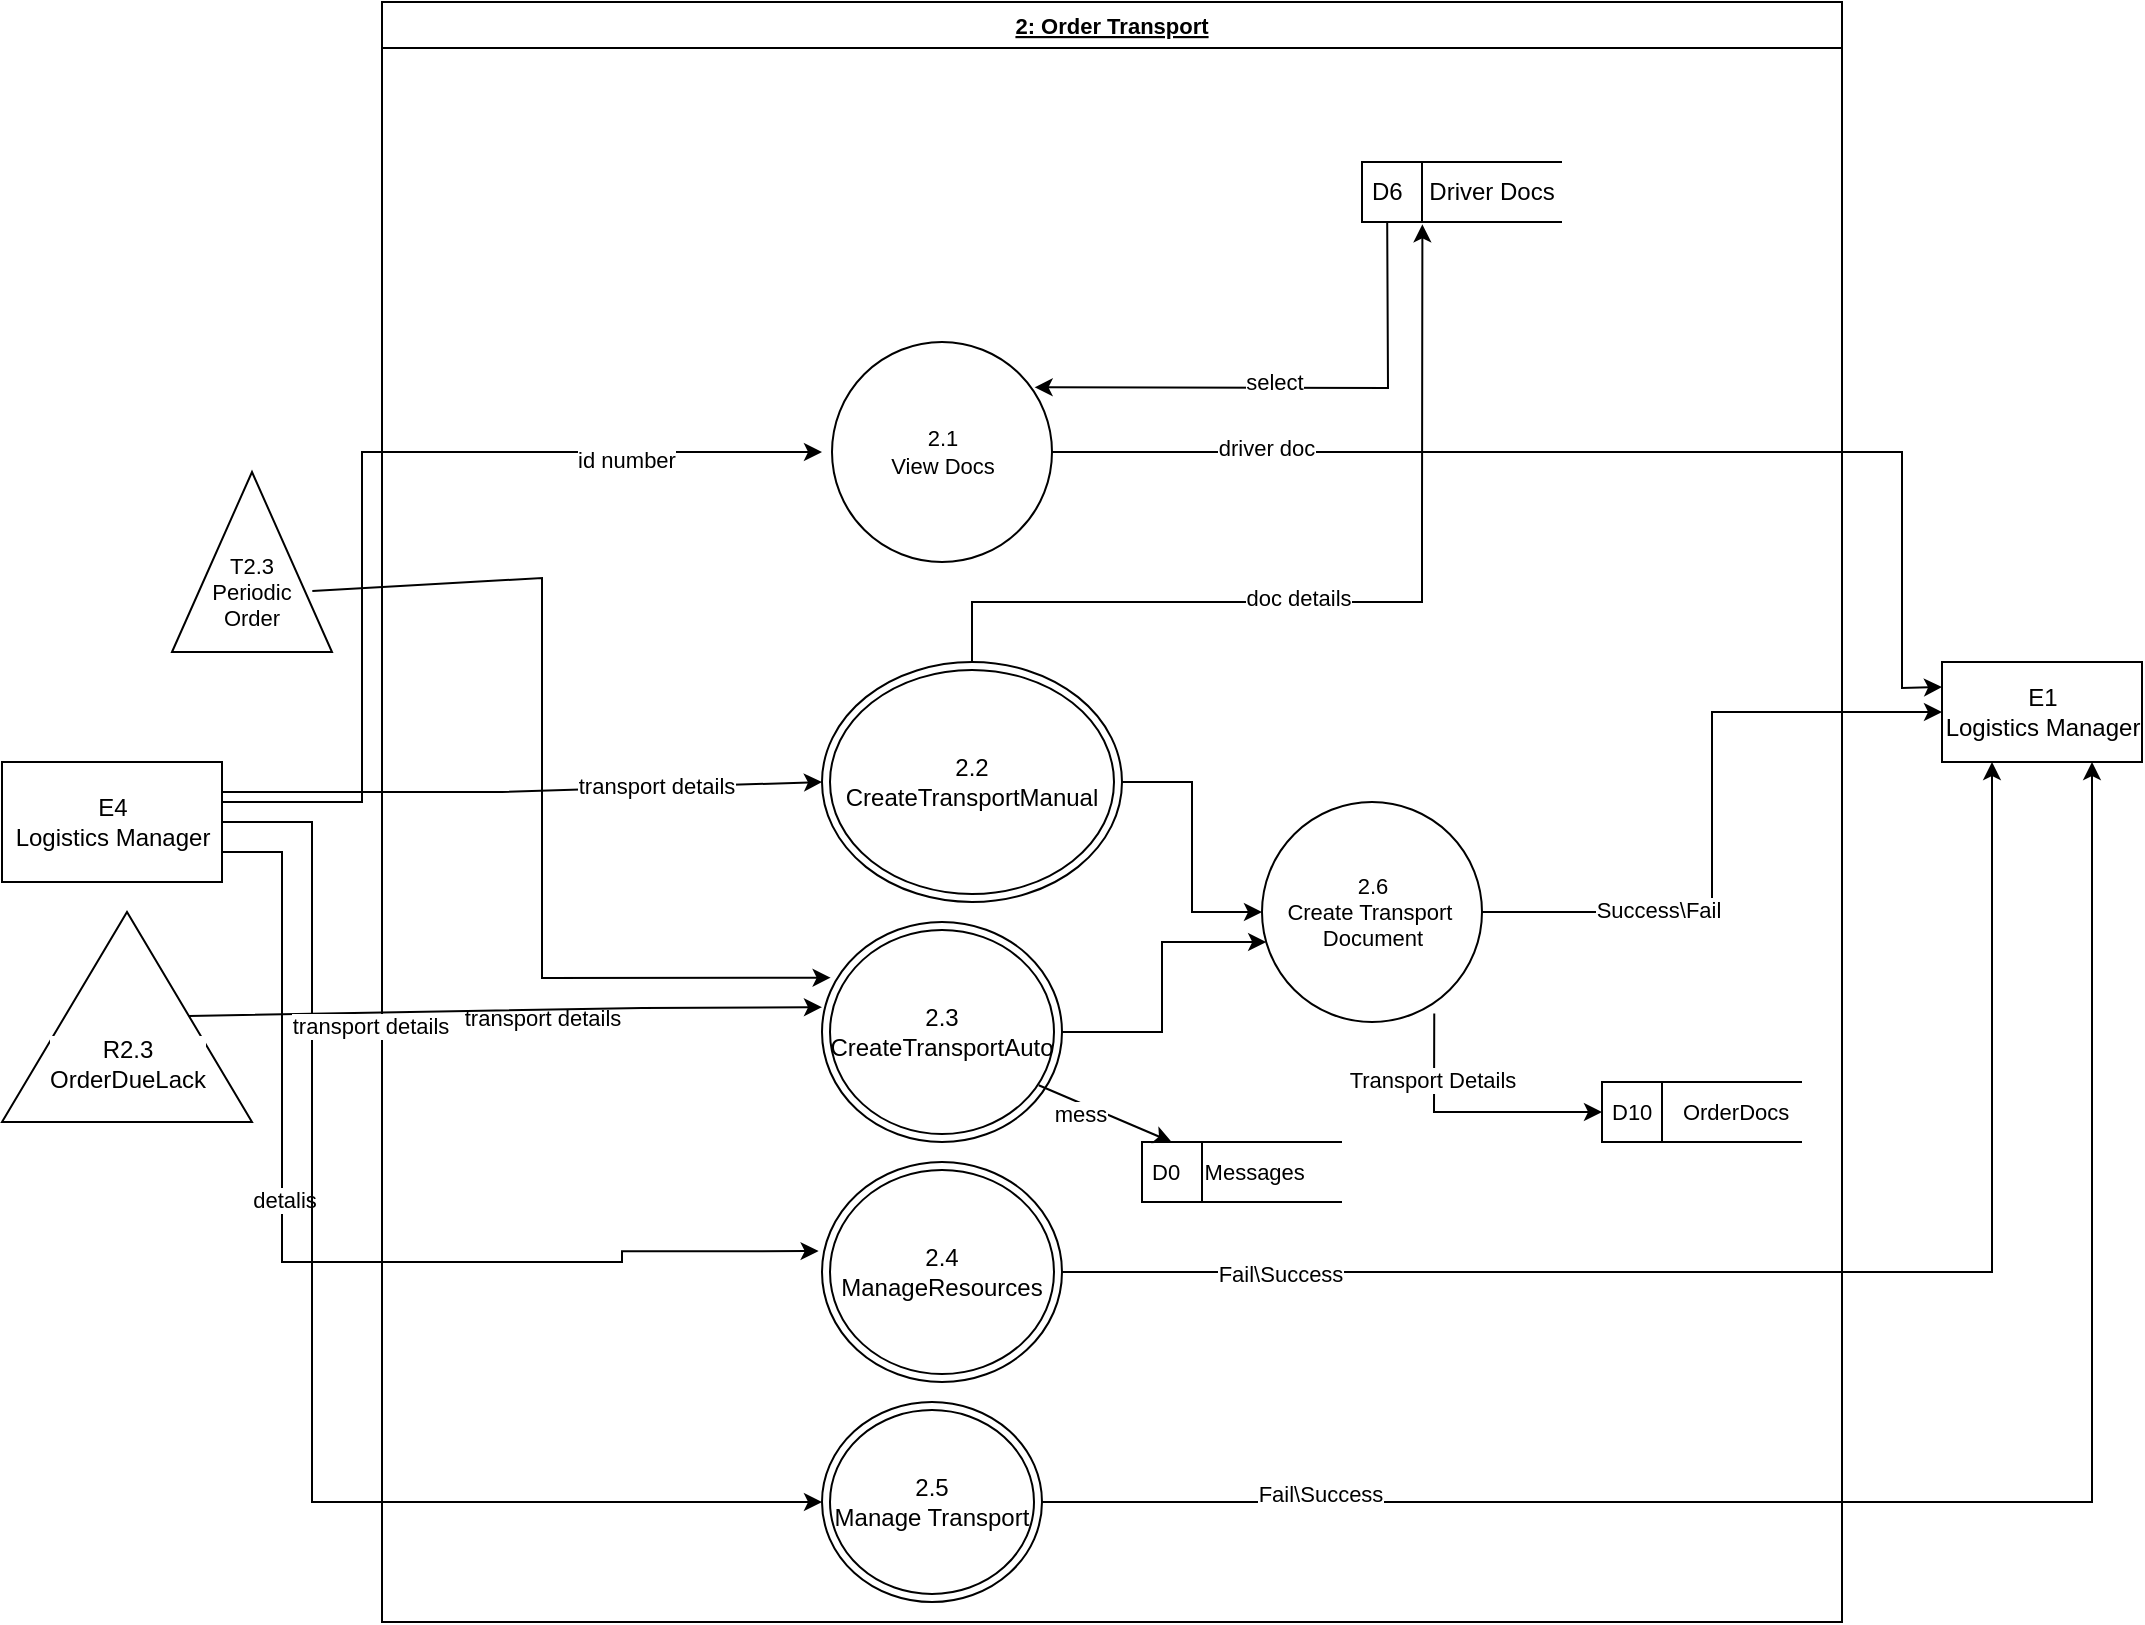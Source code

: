 <mxfile version="18.0.6" type="device" pages="6"><diagram id="Jxlr93J3zZ9pkcgVazNj" name="2"><mxGraphModel dx="3426" dy="916" grid="1" gridSize="10" guides="1" tooltips="1" connect="1" arrows="1" fold="1" page="1" pageScale="1" pageWidth="1600" pageHeight="900" math="0" shadow="0"><root><mxCell id="0"/><mxCell id="1" parent="0"/><mxCell id="BLS_ls0fRoiDn0OYZSr5-6" value="" style="edgeStyle=orthogonalEdgeStyle;rounded=0;orthogonalLoop=1;jettySize=auto;html=1;entryX=-0.014;entryY=0.405;entryDx=0;entryDy=0;exitX=1;exitY=0.75;exitDx=0;exitDy=0;entryPerimeter=0;" parent="1" source="BLS_ls0fRoiDn0OYZSr5-1" target="BLS_ls0fRoiDn0OYZSr5-2" edge="1"><mxGeometry relative="1" as="geometry"><mxPoint x="235" y="550" as="targetPoint"/><Array as="points"><mxPoint x="70" y="770"/><mxPoint x="240" y="770"/><mxPoint x="240" y="765"/></Array></mxGeometry></mxCell><mxCell id="Gh1Pzm1q67mZY_G7QcXK-7" value="detalis" style="edgeLabel;html=1;align=center;verticalAlign=middle;resizable=0;points=[];fontSize=11;" parent="BLS_ls0fRoiDn0OYZSr5-6" connectable="0" vertex="1"><mxGeometry x="-0.198" y="1" relative="1" as="geometry"><mxPoint as="offset"/></mxGeometry></mxCell><mxCell id="Gh1Pzm1q67mZY_G7QcXK-32" style="edgeStyle=orthogonalEdgeStyle;rounded=0;orthogonalLoop=1;jettySize=auto;html=1;entryX=0;entryY=0.5;entryDx=0;entryDy=0;fontSize=10;" parent="1" source="BLS_ls0fRoiDn0OYZSr5-1" target="Gh1Pzm1q67mZY_G7QcXK-31" edge="1"><mxGeometry relative="1" as="geometry"><Array as="points"><mxPoint x="85" y="550"/><mxPoint x="85" y="890"/></Array></mxGeometry></mxCell><mxCell id="BLS_ls0fRoiDn0OYZSr5-1" value="E4&lt;br&gt;Logistics Manager" style="html=1;" parent="1" vertex="1"><mxGeometry x="-70" y="520" width="110" height="60" as="geometry"/></mxCell><mxCell id="BLS_ls0fRoiDn0OYZSr5-16" value="" style="endArrow=classic;html=1;rounded=0;exitX=1;exitY=0.25;exitDx=0;exitDy=0;entryX=0;entryY=0.5;entryDx=0;entryDy=0;" parent="1" source="BLS_ls0fRoiDn0OYZSr5-1" target="BLS_ls0fRoiDn0OYZSr5-3" edge="1"><mxGeometry width="50" height="50" relative="1" as="geometry"><mxPoint x="190" y="520" as="sourcePoint"/><mxPoint x="330" y="520" as="targetPoint"/><Array as="points"><mxPoint x="180" y="535"/></Array></mxGeometry></mxCell><mxCell id="BLS_ls0fRoiDn0OYZSr5-20" value="transport details" style="edgeLabel;html=1;align=center;verticalAlign=middle;resizable=0;points=[];" parent="BLS_ls0fRoiDn0OYZSr5-16" connectable="0" vertex="1"><mxGeometry x="0.292" y="2" relative="1" as="geometry"><mxPoint x="23" as="offset"/></mxGeometry></mxCell><mxCell id="BLS_ls0fRoiDn0OYZSr5-17" value="D6&amp;nbsp; &amp;nbsp; Driver Docs" style="html=1;dashed=0;whitespace=wrap;shape=mxgraph.dfd.dataStoreID;align=left;spacingLeft=3;points=[[0,0],[0.5,0],[1,0],[0,0.5],[1,0.5],[0,1],[0.5,1],[1,1]];" parent="1" vertex="1"><mxGeometry x="610" y="220" width="100" height="30" as="geometry"/></mxCell><mxCell id="BLS_ls0fRoiDn0OYZSr5-21" value="" style="endArrow=classic;html=1;rounded=0;entryX=0;entryY=0.5;entryDx=0;entryDy=0;" parent="1" edge="1"><mxGeometry width="50" height="50" relative="1" as="geometry"><mxPoint x="40" y="540" as="sourcePoint"/><mxPoint x="340.0" y="365" as="targetPoint"/><Array as="points"><mxPoint x="40" y="540"/><mxPoint x="110" y="540"/><mxPoint x="110" y="480"/><mxPoint x="110" y="365"/></Array></mxGeometry></mxCell><mxCell id="Gh1Pzm1q67mZY_G7QcXK-3" value="id number" style="edgeLabel;html=1;align=center;verticalAlign=middle;resizable=0;points=[];fontSize=11;" parent="BLS_ls0fRoiDn0OYZSr5-21" connectable="0" vertex="1"><mxGeometry x="0.588" y="-4" relative="1" as="geometry"><mxPoint as="offset"/></mxGeometry></mxCell><mxCell id="BLS_ls0fRoiDn0OYZSr5-23" value="E1&lt;br&gt;Logistics Manager" style="html=1;dashed=0;whitespace=wrap;" parent="1" vertex="1"><mxGeometry x="900" y="470" width="100" height="50" as="geometry"/></mxCell><mxCell id="BLS_ls0fRoiDn0OYZSr5-27" value="" style="endArrow=classic;html=1;rounded=0;fontFamily=Comic Sans MS;fontSize=24;entryX=0;entryY=0.25;entryDx=0;entryDy=0;exitX=1;exitY=0.5;exitDx=0;exitDy=0;" parent="1" source="Gh1Pzm1q67mZY_G7QcXK-30" target="BLS_ls0fRoiDn0OYZSr5-23" edge="1"><mxGeometry width="50" height="50" relative="1" as="geometry"><mxPoint x="460" y="365" as="sourcePoint"/><mxPoint x="640" y="360" as="targetPoint"/><Array as="points"><mxPoint x="880" y="365"/><mxPoint x="880" y="483"/></Array></mxGeometry></mxCell><mxCell id="Gh1Pzm1q67mZY_G7QcXK-4" value="driver doc" style="edgeLabel;html=1;align=center;verticalAlign=middle;resizable=0;points=[];fontSize=11;" parent="BLS_ls0fRoiDn0OYZSr5-27" connectable="0" vertex="1"><mxGeometry x="-0.622" y="2" relative="1" as="geometry"><mxPoint as="offset"/></mxGeometry></mxCell><mxCell id="BLS_ls0fRoiDn0OYZSr5-86" value="" style="triangle;whiteSpace=wrap;html=1;fontFamily=Helvetica;fontSize=11;rotation=-90;" parent="1" vertex="1"><mxGeometry x="10" y="380" width="90" height="80" as="geometry"/></mxCell><mxCell id="BLS_ls0fRoiDn0OYZSr5-87" value="T2.3&lt;br&gt;Periodic&lt;br&gt;Order" style="text;html=1;strokeColor=none;fillColor=none;align=center;verticalAlign=middle;whiteSpace=wrap;rounded=0;fontFamily=Helvetica;fontSize=11;" parent="1" vertex="1"><mxGeometry x="25" y="420" width="60" height="30" as="geometry"/></mxCell><mxCell id="BLS_ls0fRoiDn0OYZSr5-88" value="" style="endArrow=classic;html=1;rounded=0;fontFamily=Helvetica;fontSize=11;entryX=0.036;entryY=0.253;entryDx=0;entryDy=0;exitX=0.339;exitY=0.877;exitDx=0;exitDy=0;exitPerimeter=0;entryPerimeter=0;" parent="1" source="BLS_ls0fRoiDn0OYZSr5-86" target="kUpLKtkJioAvog4dlTpP-1" edge="1"><mxGeometry width="50" height="50" relative="1" as="geometry"><mxPoint x="140" y="620" as="sourcePoint"/><mxPoint x="190" y="570" as="targetPoint"/><Array as="points"><mxPoint x="200" y="428"/><mxPoint x="200" y="496"/><mxPoint x="200" y="628"/></Array></mxGeometry></mxCell><mxCell id="BLS_ls0fRoiDn0OYZSr5-89" value="transport details" style="edgeLabel;html=1;align=center;verticalAlign=middle;resizable=0;points=[];fontSize=11;fontFamily=Helvetica;" parent="BLS_ls0fRoiDn0OYZSr5-88" connectable="0" vertex="1"><mxGeometry x="0.07" relative="1" as="geometry"><mxPoint y="89" as="offset"/></mxGeometry></mxCell><mxCell id="BLS_ls0fRoiDn0OYZSr5-151" value="" style="endArrow=classic;html=1;rounded=0;fontFamily=Helvetica;fontSize=11;entryX=0.302;entryY=1.039;entryDx=0;entryDy=0;entryPerimeter=0;exitX=0.5;exitY=0;exitDx=0;exitDy=0;" parent="1" source="BLS_ls0fRoiDn0OYZSr5-3" target="BLS_ls0fRoiDn0OYZSr5-17" edge="1"><mxGeometry width="50" height="50" relative="1" as="geometry"><mxPoint x="510" y="410" as="sourcePoint"/><mxPoint x="560" y="360" as="targetPoint"/><Array as="points"><mxPoint x="415" y="440"/><mxPoint x="640" y="440"/><mxPoint x="640" y="400"/></Array></mxGeometry></mxCell><mxCell id="Gh1Pzm1q67mZY_G7QcXK-6" value="doc details" style="edgeLabel;html=1;align=center;verticalAlign=middle;resizable=0;points=[];fontSize=11;" parent="BLS_ls0fRoiDn0OYZSr5-151" connectable="0" vertex="1"><mxGeometry x="-0.128" y="2" relative="1" as="geometry"><mxPoint x="-1" as="offset"/></mxGeometry></mxCell><mxCell id="BLS_ls0fRoiDn0OYZSr5-153" value="" style="endArrow=classic;html=1;rounded=0;fontFamily=Helvetica;fontSize=11;entryX=0.921;entryY=0.206;entryDx=0;entryDy=0;exitX=0.126;exitY=1.016;exitDx=0;exitDy=0;exitPerimeter=0;entryPerimeter=0;" parent="1" source="BLS_ls0fRoiDn0OYZSr5-17" target="Gh1Pzm1q67mZY_G7QcXK-30" edge="1"><mxGeometry width="50" height="50" relative="1" as="geometry"><mxPoint x="650" y="430" as="sourcePoint"/><mxPoint x="451.36" y="332.55" as="targetPoint"/><Array as="points"><mxPoint x="623" y="333"/></Array></mxGeometry></mxCell><mxCell id="WF9sR8rxOCPG86oaRuqb-3" value="select" style="edgeLabel;html=1;align=center;verticalAlign=middle;resizable=0;points=[];" parent="BLS_ls0fRoiDn0OYZSr5-153" connectable="0" vertex="1"><mxGeometry x="0.077" y="-3" relative="1" as="geometry"><mxPoint as="offset"/></mxGeometry></mxCell><mxCell id="Gh1Pzm1q67mZY_G7QcXK-30" value="2.1&lt;br&gt;View Docs" style="shape=ellipse;html=1;dashed=0;whitespace=wrap;aspect=fixed;perimeter=ellipsePerimeter;fontFamily=Helvetica;fontSize=11;" parent="1" vertex="1"><mxGeometry x="345" y="310" width="110" height="110" as="geometry"/></mxCell><mxCell id="Gh1Pzm1q67mZY_G7QcXK-73" value="2: Order Transport" style="swimlane;fontSize=11;fontStyle=5" parent="1" vertex="1"><mxGeometry x="120" y="140" width="730" height="810" as="geometry"/></mxCell><mxCell id="BLS_ls0fRoiDn0OYZSr5-2" value="2.4&lt;br&gt;ManageResources" style="ellipse;shape=doubleEllipse;whiteSpace=wrap;html=1;" parent="Gh1Pzm1q67mZY_G7QcXK-73" vertex="1"><mxGeometry x="220" y="580" width="120" height="110" as="geometry"/></mxCell><mxCell id="Gh1Pzm1q67mZY_G7QcXK-31" value="2.5&lt;br&gt;Manage Transport" style="ellipse;shape=doubleEllipse;whiteSpace=wrap;html=1;" parent="Gh1Pzm1q67mZY_G7QcXK-73" vertex="1"><mxGeometry x="220" y="700" width="110" height="100" as="geometry"/></mxCell><mxCell id="pTd6Fc0yDHGVRi980ZKu-7" value="" style="edgeStyle=orthogonalEdgeStyle;rounded=0;orthogonalLoop=1;jettySize=auto;html=1;" parent="Gh1Pzm1q67mZY_G7QcXK-73" source="kUpLKtkJioAvog4dlTpP-1" target="pTd6Fc0yDHGVRi980ZKu-1" edge="1"><mxGeometry relative="1" as="geometry"><Array as="points"><mxPoint x="390" y="515"/><mxPoint x="390" y="470"/></Array></mxGeometry></mxCell><mxCell id="kUpLKtkJioAvog4dlTpP-1" value="2.3&lt;br&gt;CreateTransportAuto" style="ellipse;shape=doubleEllipse;whiteSpace=wrap;html=1;" parent="Gh1Pzm1q67mZY_G7QcXK-73" vertex="1"><mxGeometry x="220" y="460" width="120" height="110" as="geometry"/></mxCell><mxCell id="pTd6Fc0yDHGVRi980ZKu-6" value="" style="edgeStyle=orthogonalEdgeStyle;rounded=0;orthogonalLoop=1;jettySize=auto;html=1;" parent="Gh1Pzm1q67mZY_G7QcXK-73" source="BLS_ls0fRoiDn0OYZSr5-3" target="pTd6Fc0yDHGVRi980ZKu-1" edge="1"><mxGeometry relative="1" as="geometry"/></mxCell><mxCell id="BLS_ls0fRoiDn0OYZSr5-3" value="2.2&lt;br&gt;CreateTransportManual" style="ellipse;shape=doubleEllipse;whiteSpace=wrap;html=1;" parent="Gh1Pzm1q67mZY_G7QcXK-73" vertex="1"><mxGeometry x="220" y="330" width="150" height="120" as="geometry"/></mxCell><mxCell id="pTd6Fc0yDHGVRi980ZKu-1" value="2.6&lt;br&gt;Create Transport&amp;nbsp;&lt;br&gt;Document" style="shape=ellipse;html=1;dashed=0;whitespace=wrap;aspect=fixed;perimeter=ellipsePerimeter;fontFamily=Helvetica;fontSize=11;" parent="Gh1Pzm1q67mZY_G7QcXK-73" vertex="1"><mxGeometry x="440" y="400" width="110" height="110" as="geometry"/></mxCell><mxCell id="pTd6Fc0yDHGVRi980ZKu-2" value="D10&amp;nbsp; &amp;nbsp; &amp;nbsp;OrderDocs" style="html=1;dashed=0;whitespace=wrap;shape=mxgraph.dfd.dataStoreID;align=left;spacingLeft=3;points=[[0,0],[0.5,0],[1,0],[0,0.5],[1,0.5],[0,1],[0.5,1],[1,1]];fontFamily=Helvetica;fontSize=11;" parent="Gh1Pzm1q67mZY_G7QcXK-73" vertex="1"><mxGeometry x="610" y="540" width="100" height="30" as="geometry"/></mxCell><mxCell id="pTd6Fc0yDHGVRi980ZKu-3" value="" style="endArrow=classic;html=1;rounded=0;fontFamily=Helvetica;fontSize=11;entryX=0;entryY=0.5;entryDx=0;entryDy=0;exitX=0.783;exitY=0.961;exitDx=0;exitDy=0;exitPerimeter=0;" parent="Gh1Pzm1q67mZY_G7QcXK-73" source="pTd6Fc0yDHGVRi980ZKu-1" target="pTd6Fc0yDHGVRi980ZKu-2" edge="1"><mxGeometry width="50" height="50" relative="1" as="geometry"><mxPoint x="540" y="540" as="sourcePoint"/><mxPoint x="590" y="490" as="targetPoint"/><Array as="points"><mxPoint x="526" y="555"/></Array></mxGeometry></mxCell><mxCell id="pTd6Fc0yDHGVRi980ZKu-4" value="Transport Details" style="edgeLabel;html=1;align=center;verticalAlign=middle;resizable=0;points=[];fontSize=11;fontFamily=Helvetica;" parent="pTd6Fc0yDHGVRi980ZKu-3" connectable="0" vertex="1"><mxGeometry x="-0.505" y="-1" relative="1" as="geometry"><mxPoint as="offset"/></mxGeometry></mxCell><mxCell id="XICni44o_k7b_OzgSQhH-1" value="D0&amp;nbsp; &amp;nbsp; Messages" style="html=1;dashed=0;whitespace=wrap;shape=mxgraph.dfd.dataStoreID;align=left;spacingLeft=3;points=[[0,0],[0.5,0],[1,0],[0,0.5],[1,0.5],[0,1],[0.5,1],[1,1]];fontFamily=Helvetica;fontSize=11;" parent="Gh1Pzm1q67mZY_G7QcXK-73" vertex="1"><mxGeometry x="380" y="570" width="100" height="30" as="geometry"/></mxCell><mxCell id="XICni44o_k7b_OzgSQhH-2" value="" style="endArrow=classic;html=1;rounded=0;exitX=0.903;exitY=0.742;exitDx=0;exitDy=0;exitPerimeter=0;" parent="Gh1Pzm1q67mZY_G7QcXK-73" source="kUpLKtkJioAvog4dlTpP-1" target="XICni44o_k7b_OzgSQhH-1" edge="1"><mxGeometry width="50" height="50" relative="1" as="geometry"><mxPoint x="420" y="670" as="sourcePoint"/><mxPoint x="470" y="620" as="targetPoint"/></mxGeometry></mxCell><mxCell id="XICni44o_k7b_OzgSQhH-3" value="mess" style="edgeLabel;html=1;align=center;verticalAlign=middle;resizable=0;points=[];" parent="XICni44o_k7b_OzgSQhH-2" vertex="1" connectable="0"><mxGeometry x="-0.319" y="-5" relative="1" as="geometry"><mxPoint as="offset"/></mxGeometry></mxCell><mxCell id="a7jwjct-wLzqrumCyQBA-3" style="edgeStyle=orthogonalEdgeStyle;rounded=0;orthogonalLoop=1;jettySize=auto;html=1;entryX=0;entryY=0.387;entryDx=0;entryDy=0;entryPerimeter=0;" parent="1" source="a7jwjct-wLzqrumCyQBA-1" target="kUpLKtkJioAvog4dlTpP-1" edge="1"><mxGeometry relative="1" as="geometry"><Array as="points"><mxPoint x="250" y="643"/><mxPoint x="250" y="643"/></Array></mxGeometry></mxCell><mxCell id="a7jwjct-wLzqrumCyQBA-1" value="" style="triangle;whiteSpace=wrap;html=1;fontFamily=Helvetica;fontSize=11;rotation=-90;" parent="1" vertex="1"><mxGeometry x="-60" y="585" width="105" height="125" as="geometry"/></mxCell><mxCell id="a7jwjct-wLzqrumCyQBA-4" value="transport details" style="edgeLabel;html=1;align=center;verticalAlign=middle;resizable=0;points=[];fontSize=11;fontFamily=Helvetica;" parent="1" connectable="0" vertex="1"><mxGeometry x="145" y="642.504" as="geometry"><mxPoint x="-31" y="9" as="offset"/></mxGeometry></mxCell><mxCell id="pTd6Fc0yDHGVRi980ZKu-8" style="edgeStyle=orthogonalEdgeStyle;rounded=0;orthogonalLoop=1;jettySize=auto;html=1;entryX=0;entryY=0.5;entryDx=0;entryDy=0;" parent="1" source="pTd6Fc0yDHGVRi980ZKu-1" target="BLS_ls0fRoiDn0OYZSr5-23" edge="1"><mxGeometry relative="1" as="geometry"/></mxCell><mxCell id="pTd6Fc0yDHGVRi980ZKu-9" value="Success\Fail" style="edgeLabel;html=1;align=center;verticalAlign=middle;resizable=0;points=[];" parent="pTd6Fc0yDHGVRi980ZKu-8" connectable="0" vertex="1"><mxGeometry x="-0.47" y="1" relative="1" as="geometry"><mxPoint as="offset"/></mxGeometry></mxCell><mxCell id="WF9sR8rxOCPG86oaRuqb-2" value="R2.3&lt;br&gt;OrderDueLack" style="text;html=1;strokeColor=none;fillColor=none;align=center;verticalAlign=middle;whiteSpace=wrap;rounded=0;labelBackgroundColor=#FFFFFF;" parent="1" vertex="1"><mxGeometry x="-46.25" y="652.5" width="77.5" height="37.5" as="geometry"/></mxCell><mxCell id="1Jxo4NqCFb7AQXeawnAB-1" style="edgeStyle=orthogonalEdgeStyle;rounded=0;orthogonalLoop=1;jettySize=auto;html=1;entryX=0.25;entryY=1;entryDx=0;entryDy=0;" parent="1" source="BLS_ls0fRoiDn0OYZSr5-2" target="BLS_ls0fRoiDn0OYZSr5-23" edge="1"><mxGeometry relative="1" as="geometry"/></mxCell><mxCell id="1Jxo4NqCFb7AQXeawnAB-2" value="Fail\Success" style="edgeLabel;html=1;align=center;verticalAlign=middle;resizable=0;points=[];" parent="1Jxo4NqCFb7AQXeawnAB-1" connectable="0" vertex="1"><mxGeometry x="-0.694" y="-1" relative="1" as="geometry"><mxPoint x="-1" as="offset"/></mxGeometry></mxCell><mxCell id="1Jxo4NqCFb7AQXeawnAB-3" style="edgeStyle=orthogonalEdgeStyle;rounded=0;orthogonalLoop=1;jettySize=auto;html=1;entryX=0.75;entryY=1;entryDx=0;entryDy=0;" parent="1" source="Gh1Pzm1q67mZY_G7QcXK-31" target="BLS_ls0fRoiDn0OYZSr5-23" edge="1"><mxGeometry relative="1" as="geometry"/></mxCell><mxCell id="1Jxo4NqCFb7AQXeawnAB-4" value="Fail\Success" style="edgeLabel;html=1;align=center;verticalAlign=middle;resizable=0;points=[];" parent="1Jxo4NqCFb7AQXeawnAB-3" connectable="0" vertex="1"><mxGeometry x="-0.688" y="4" relative="1" as="geometry"><mxPoint x="-1" as="offset"/></mxGeometry></mxCell></root></mxGraphModel></diagram><diagram id="aZY6_Eh2Lz1RCoB2CMxE" name="2.2"><mxGraphModel dx="3924" dy="-635" grid="1" gridSize="10" guides="1" tooltips="1" connect="1" arrows="1" fold="1" page="1" pageScale="1" pageWidth="1600" pageHeight="900" math="0" shadow="0"><root><mxCell id="0"/><mxCell id="1" parent="0"/><mxCell id="2oaHi1O8IU1fvYEuE3BE-57" style="edgeStyle=orthogonalEdgeStyle;rounded=0;orthogonalLoop=1;jettySize=auto;html=1;entryX=0;entryY=0.5;entryDx=0;entryDy=0;" parent="1" source="B8BiuNg1qwreySRs157K-1" target="2oaHi1O8IU1fvYEuE3BE-59" edge="1"><mxGeometry relative="1" as="geometry"><mxPoint x="-180.0" y="2360" as="sourcePoint"/><mxPoint x="127.64" y="2360" as="targetPoint"/><Array as="points"><mxPoint x="100" y="2360"/><mxPoint x="100" y="2205"/></Array></mxGeometry></mxCell><mxCell id="2oaHi1O8IU1fvYEuE3BE-9" value="2.2.2&lt;br&gt;Choose Destination" style="shape=ellipse;html=1;dashed=0;whitespace=wrap;aspect=fixed;perimeter=ellipsePerimeter;fontFamily=Helvetica;fontSize=11;fillColor=#e1d5e7;strokeColor=#9673a6;" parent="1" vertex="1"><mxGeometry x="127.64" y="3310" width="110" height="110" as="geometry"/></mxCell><mxCell id="2oaHi1O8IU1fvYEuE3BE-11" value="D4&amp;nbsp; &amp;nbsp; Stores" style="html=1;dashed=0;whitespace=wrap;shape=mxgraph.dfd.dataStoreID;align=left;spacingLeft=3;points=[[0,0],[0.5,0],[1,0],[0,0.5],[1,0.5],[0,1],[0.5,1],[1,1]];fontFamily=Helvetica;fontSize=11;fillColor=#e1d5e7;strokeColor=#9673a6;" parent="1" vertex="1"><mxGeometry x="394.07" y="3240" width="100" height="30" as="geometry"/></mxCell><mxCell id="2oaHi1O8IU1fvYEuE3BE-12" value="" style="endArrow=classic;html=1;rounded=0;fontFamily=Helvetica;fontSize=11;entryX=0.977;entryY=0.73;entryDx=0;entryDy=0;entryPerimeter=0;exitX=0.694;exitY=1.011;exitDx=0;exitDy=0;exitPerimeter=0;" parent="1" source="2oaHi1O8IU1fvYEuE3BE-11" target="2oaHi1O8IU1fvYEuE3BE-9" edge="1"><mxGeometry width="50" height="50" relative="1" as="geometry"><mxPoint x="549.07" y="3430" as="sourcePoint"/><mxPoint x="599.07" y="3380" as="targetPoint"/><Array as="points"><mxPoint x="463.07" y="3350"/></Array></mxGeometry></mxCell><mxCell id="JY16vbSlj-EGFtQXLkjN-2" style="edgeStyle=orthogonalEdgeStyle;rounded=0;orthogonalLoop=1;jettySize=auto;html=1;entryX=0.305;entryY=0.04;entryDx=0;entryDy=0;entryPerimeter=0;" parent="1" source="2oaHi1O8IU1fvYEuE3BE-59" target="joj3_R-HGkuHyM6z3E8g-1" edge="1"><mxGeometry relative="1" as="geometry"><mxPoint x="970" y="2310" as="targetPoint"/><Array as="points"><mxPoint x="970" y="2230"/><mxPoint x="970" y="2331"/><mxPoint x="971" y="2331"/></Array></mxGeometry></mxCell><mxCell id="JY16vbSlj-EGFtQXLkjN-3" value="Success\Fail" style="edgeLabel;html=1;align=center;verticalAlign=middle;resizable=0;points=[];" parent="JY16vbSlj-EGFtQXLkjN-2" connectable="0" vertex="1"><mxGeometry x="-0.371" relative="1" as="geometry"><mxPoint x="-1" as="offset"/></mxGeometry></mxCell><mxCell id="2oaHi1O8IU1fvYEuE3BE-59" value="2.2.1&lt;br&gt;Choose Truck" style="shape=ellipse;html=1;dashed=0;whitespace=wrap;aspect=fixed;perimeter=ellipsePerimeter;fontFamily=Helvetica;fontSize=11;" parent="1" vertex="1"><mxGeometry x="388.57" y="2150" width="110" height="110" as="geometry"/></mxCell><mxCell id="JY16vbSlj-EGFtQXLkjN-4" style="edgeStyle=orthogonalEdgeStyle;rounded=0;orthogonalLoop=1;jettySize=auto;html=1;entryX=0;entryY=0.5;entryDx=0;entryDy=0;" parent="1" source="2oaHi1O8IU1fvYEuE3BE-60" target="joj3_R-HGkuHyM6z3E8g-1" edge="1"><mxGeometry relative="1" as="geometry"><mxPoint x="940.0" y="2365" as="targetPoint"/><Array as="points"><mxPoint x="719" y="2390"/><mxPoint x="719" y="2365"/></Array></mxGeometry></mxCell><mxCell id="JY16vbSlj-EGFtQXLkjN-5" value="Success\Fail" style="edgeLabel;html=1;align=center;verticalAlign=middle;resizable=0;points=[];" parent="JY16vbSlj-EGFtQXLkjN-4" connectable="0" vertex="1"><mxGeometry x="-0.251" relative="1" as="geometry"><mxPoint x="81" y="-25" as="offset"/></mxGeometry></mxCell><mxCell id="2oaHi1O8IU1fvYEuE3BE-60" value="2.2.2&lt;br&gt;Choose Driver" style="shape=ellipse;html=1;dashed=0;whitespace=wrap;aspect=fixed;perimeter=ellipsePerimeter;fontFamily=Helvetica;fontSize=11;" parent="1" vertex="1"><mxGeometry x="388.57" y="2300" width="110" height="110" as="geometry"/></mxCell><mxCell id="2oaHi1O8IU1fvYEuE3BE-61" value="D7&amp;nbsp; &amp;nbsp; Trucks" style="html=1;dashed=0;whitespace=wrap;shape=mxgraph.dfd.dataStoreID;align=left;spacingLeft=3;points=[[0,0],[0.5,0],[1,0],[0,0.5],[1,0.5],[0,1],[0.5,1],[1,1]];fontFamily=Helvetica;fontSize=11;" parent="1" vertex="1"><mxGeometry x="593.57" y="2120" width="100" height="30" as="geometry"/></mxCell><mxCell id="2oaHi1O8IU1fvYEuE3BE-62" value="D8&amp;nbsp;&lt;span style=&quot;white-space: pre;&quot;&gt;&#9;&lt;/span&gt;&amp;nbsp;Drivers" style="html=1;dashed=0;whitespace=wrap;shape=mxgraph.dfd.dataStoreID;align=left;spacingLeft=3;points=[[0,0],[0.5,0],[1,0],[0,0.5],[1,0.5],[0,1],[0.5,1],[1,1]];fontFamily=Helvetica;fontSize=11;" parent="1" vertex="1"><mxGeometry x="593.57" y="2280" width="100" height="30" as="geometry"/></mxCell><mxCell id="2oaHi1O8IU1fvYEuE3BE-63" value="" style="endArrow=classic;html=1;rounded=0;fontFamily=Helvetica;fontSize=11;entryX=1;entryY=0.5;entryDx=0;entryDy=0;exitX=0.5;exitY=1;exitDx=0;exitDy=0;" parent="1" source="2oaHi1O8IU1fvYEuE3BE-61" target="2oaHi1O8IU1fvYEuE3BE-59" edge="1"><mxGeometry width="50" height="50" relative="1" as="geometry"><mxPoint x="748.57" y="2000" as="sourcePoint"/><mxPoint x="798.57" y="1950" as="targetPoint"/><Array as="points"><mxPoint x="643.57" y="2205"/></Array></mxGeometry></mxCell><mxCell id="2oaHi1O8IU1fvYEuE3BE-67" value="Truck" style="edgeLabel;html=1;align=center;verticalAlign=middle;resizable=0;points=[];" parent="2oaHi1O8IU1fvYEuE3BE-63" connectable="0" vertex="1"><mxGeometry x="0.117" y="2" relative="1" as="geometry"><mxPoint as="offset"/></mxGeometry></mxCell><mxCell id="2oaHi1O8IU1fvYEuE3BE-64" value="" style="endArrow=classic;html=1;rounded=0;fontFamily=Helvetica;fontSize=11;exitX=0.351;exitY=1.035;exitDx=0;exitDy=0;exitPerimeter=0;" parent="1" source="2oaHi1O8IU1fvYEuE3BE-62" edge="1"><mxGeometry width="50" height="50" relative="1" as="geometry"><mxPoint x="538.57" y="2240" as="sourcePoint"/><mxPoint x="495.93" y="2370" as="targetPoint"/><Array as="points"><mxPoint x="628.57" y="2370"/></Array></mxGeometry></mxCell><mxCell id="2oaHi1O8IU1fvYEuE3BE-68" value="Driver" style="edgeLabel;html=1;align=center;verticalAlign=middle;resizable=0;points=[];" parent="2oaHi1O8IU1fvYEuE3BE-64" connectable="0" vertex="1"><mxGeometry x="0.182" relative="1" as="geometry"><mxPoint as="offset"/></mxGeometry></mxCell><mxCell id="hmXhRKP4eEHrWyJVXWpn-2" value="2.2: CreateTransportMaunal" style="swimlane;labelBackgroundColor=#FFFFFF;fillColor=#FFFFFF;fontStyle=4" parent="1" vertex="1"><mxGeometry x="10" y="2060" width="800" height="670" as="geometry"/></mxCell><mxCell id="5-WYf6wg_DrLHShjCE4z-13" style="edgeStyle=orthogonalEdgeStyle;rounded=0;orthogonalLoop=1;jettySize=auto;html=1;entryX=0;entryY=0.5;entryDx=0;entryDy=0;" parent="hmXhRKP4eEHrWyJVXWpn-2" source="5-WYf6wg_DrLHShjCE4z-2" target="5-WYf6wg_DrLHShjCE4z-4" edge="1"><mxGeometry relative="1" as="geometry"/></mxCell><mxCell id="5-WYf6wg_DrLHShjCE4z-14" style="edgeStyle=orthogonalEdgeStyle;rounded=0;orthogonalLoop=1;jettySize=auto;html=1;entryX=0;entryY=0.5;entryDx=0;entryDy=0;" parent="hmXhRKP4eEHrWyJVXWpn-2" source="5-WYf6wg_DrLHShjCE4z-2" target="5-WYf6wg_DrLHShjCE4z-9" edge="1"><mxGeometry relative="1" as="geometry"><Array as="points"><mxPoint x="304" y="460"/><mxPoint x="304" y="605"/></Array></mxGeometry></mxCell><mxCell id="5-WYf6wg_DrLHShjCE4z-15" value="ShippingArea" style="edgeLabel;html=1;align=center;verticalAlign=middle;resizable=0;points=[];" parent="5-WYf6wg_DrLHShjCE4z-14" connectable="0" vertex="1"><mxGeometry x="-0.805" relative="1" as="geometry"><mxPoint x="5" as="offset"/></mxGeometry></mxCell><mxCell id="5-WYf6wg_DrLHShjCE4z-2" value="2.2.3&lt;br&gt;CreateOrderList" style="shape=ellipse;html=1;dashed=0;whitespace=wrap;aspect=fixed;perimeter=ellipsePerimeter;labelBackgroundColor=#FFFFFF;fillColor=#FFFFFF;" parent="hmXhRKP4eEHrWyJVXWpn-2" vertex="1"><mxGeometry x="117.64" y="410" width="100" height="100" as="geometry"/></mxCell><mxCell id="5-WYf6wg_DrLHShjCE4z-4" value="2.2.4&lt;br&gt;Choose Store&lt;br&gt;Products" style="shape=ellipse;html=1;dashed=0;whitespace=wrap;perimeter=ellipsePerimeter;labelBackgroundColor=#FFFFFF;fillColor=none;" parent="hmXhRKP4eEHrWyJVXWpn-2" vertex="1"><mxGeometry x="373.57" y="390" width="110" height="100" as="geometry"/></mxCell><mxCell id="5-WYf6wg_DrLHShjCE4z-5" style="edgeStyle=orthogonalEdgeStyle;rounded=0;orthogonalLoop=1;jettySize=auto;html=1;" parent="hmXhRKP4eEHrWyJVXWpn-2" source="5-WYf6wg_DrLHShjCE4z-7" target="5-WYf6wg_DrLHShjCE4z-4" edge="1"><mxGeometry relative="1" as="geometry"><Array as="points"><mxPoint x="534" y="395"/><mxPoint x="534" y="410"/></Array></mxGeometry></mxCell><mxCell id="5-WYf6wg_DrLHShjCE4z-6" value="Store" style="edgeLabel;html=1;align=center;verticalAlign=middle;resizable=0;points=[];" parent="5-WYf6wg_DrLHShjCE4z-5" connectable="0" vertex="1"><mxGeometry x="-0.385" relative="1" as="geometry"><mxPoint as="offset"/></mxGeometry></mxCell><mxCell id="5-WYf6wg_DrLHShjCE4z-7" value="D9&amp;nbsp; &amp;nbsp; Stores" style="html=1;dashed=0;whitespace=wrap;shape=mxgraph.dfd.dataStoreID;align=left;spacingLeft=3;points=[[0,0],[0.5,0],[1,0],[0,0.5],[1,0.5],[0,1],[0.5,1],[1,1]];labelBackgroundColor=#FFFFFF;fillColor=none;" parent="hmXhRKP4eEHrWyJVXWpn-2" vertex="1"><mxGeometry x="583.57" y="380" width="100" height="30" as="geometry"/></mxCell><mxCell id="5-WYf6wg_DrLHShjCE4z-3" style="edgeStyle=orthogonalEdgeStyle;rounded=0;orthogonalLoop=1;jettySize=auto;html=1;entryX=0.5;entryY=1;entryDx=0;entryDy=0;" parent="hmXhRKP4eEHrWyJVXWpn-2" source="5-WYf6wg_DrLHShjCE4z-4" target="5-WYf6wg_DrLHShjCE4z-7" edge="1"><mxGeometry relative="1" as="geometry"/></mxCell><mxCell id="5-WYf6wg_DrLHShjCE4z-11" style="edgeStyle=orthogonalEdgeStyle;rounded=0;orthogonalLoop=1;jettySize=auto;html=1;entryX=0.94;entryY=0.848;entryDx=0;entryDy=0;entryPerimeter=0;" parent="hmXhRKP4eEHrWyJVXWpn-2" source="5-WYf6wg_DrLHShjCE4z-12" target="5-WYf6wg_DrLHShjCE4z-4" edge="1"><mxGeometry relative="1" as="geometry"/></mxCell><mxCell id="5-WYf6wg_DrLHShjCE4z-12" value="D12&amp;nbsp; &amp;nbsp; Products" style="html=1;dashed=0;whitespace=wrap;shape=mxgraph.dfd.dataStoreID;align=left;spacingLeft=3;points=[[0,0],[0.5,0],[1,0],[0,0.5],[1,0.5],[0,1],[0.5,1],[1,1]];labelBackgroundColor=#FFFFFF;fillColor=none;" parent="hmXhRKP4eEHrWyJVXWpn-2" vertex="1"><mxGeometry x="573.57" y="490" width="100" height="30" as="geometry"/></mxCell><mxCell id="5-WYf6wg_DrLHShjCE4z-9" value="2.2.5&lt;br&gt;ChooseSupplier" style="shape=ellipse;html=1;dashed=0;whitespace=wrap;aspect=fixed;perimeter=ellipsePerimeter;labelBackgroundColor=#FFFFFF;fillColor=none;" parent="hmXhRKP4eEHrWyJVXWpn-2" vertex="1"><mxGeometry x="390" y="560" width="90" height="90" as="geometry"/></mxCell><mxCell id="5-WYf6wg_DrLHShjCE4z-10" value="D11&amp;nbsp; &amp;nbsp; Suppliers" style="html=1;dashed=0;whitespace=wrap;shape=mxgraph.dfd.dataStoreID;align=left;spacingLeft=3;points=[[0,0],[0.5,0],[1,0],[0,0.5],[1,0.5],[0,1],[0.5,1],[1,1]];labelBackgroundColor=#FFFFFF;fillColor=none;" parent="hmXhRKP4eEHrWyJVXWpn-2" vertex="1"><mxGeometry x="590" y="590" width="100" height="30" as="geometry"/></mxCell><mxCell id="5-WYf6wg_DrLHShjCE4z-8" value="" style="edgeStyle=orthogonalEdgeStyle;rounded=0;orthogonalLoop=1;jettySize=auto;html=1;" parent="hmXhRKP4eEHrWyJVXWpn-2" source="5-WYf6wg_DrLHShjCE4z-9" target="5-WYf6wg_DrLHShjCE4z-10" edge="1"><mxGeometry relative="1" as="geometry"/></mxCell><mxCell id="hmXhRKP4eEHrWyJVXWpn-4" style="edgeStyle=orthogonalEdgeStyle;rounded=0;orthogonalLoop=1;jettySize=auto;html=1;" parent="1" edge="1"><mxGeometry relative="1" as="geometry"><mxPoint x="-180" y="2360" as="sourcePoint"/><mxPoint x="389" y="2360" as="targetPoint"/><Array as="points"><mxPoint x="389" y="2360"/></Array></mxGeometry></mxCell><mxCell id="hmXhRKP4eEHrWyJVXWpn-5" style="edgeStyle=orthogonalEdgeStyle;rounded=0;orthogonalLoop=1;jettySize=auto;html=1;entryX=0.025;entryY=0.298;entryDx=0;entryDy=0;entryPerimeter=0;" parent="1" source="B8BiuNg1qwreySRs157K-1" target="5-WYf6wg_DrLHShjCE4z-2" edge="1"><mxGeometry relative="1" as="geometry"><mxPoint x="-180" y="2360" as="sourcePoint"/><mxPoint x="90" y="2500" as="targetPoint"/><Array as="points"><mxPoint x="60" y="2360"/><mxPoint x="60" y="2501"/><mxPoint x="119" y="2501"/><mxPoint x="119" y="2500"/></Array></mxGeometry></mxCell><mxCell id="hmXhRKP4eEHrWyJVXWpn-6" value="TransportDetails" style="edgeLabel;html=1;align=center;verticalAlign=middle;resizable=0;points=[];" parent="hmXhRKP4eEHrWyJVXWpn-5" connectable="0" vertex="1"><mxGeometry x="-0.312" y="-2" relative="1" as="geometry"><mxPoint x="-25" y="3" as="offset"/></mxGeometry></mxCell><mxCell id="B8BiuNg1qwreySRs157K-1" value="E4&lt;br&gt;Logistics Manager" style="html=1;dashed=0;whitespace=wrap;labelBackgroundColor=#FFFFFF;fillColor=#FFFFFF;" parent="1" vertex="1"><mxGeometry x="-170" y="2330" width="110" height="50" as="geometry"/></mxCell><mxCell id="JY16vbSlj-EGFtQXLkjN-6" style="edgeStyle=orthogonalEdgeStyle;rounded=0;orthogonalLoop=1;jettySize=auto;html=1;entryX=0.028;entryY=0.735;entryDx=0;entryDy=0;entryPerimeter=0;" parent="1" source="5-WYf6wg_DrLHShjCE4z-4" target="joj3_R-HGkuHyM6z3E8g-1" edge="1"><mxGeometry relative="1" as="geometry"><mxPoint x="995.0" y="2390" as="targetPoint"/><Array as="points"><mxPoint x="439" y="2430"/><mxPoint x="900" y="2430"/><mxPoint x="900" y="2382"/></Array></mxGeometry></mxCell><mxCell id="JY16vbSlj-EGFtQXLkjN-7" value="Success\Fail" style="edgeLabel;html=1;align=center;verticalAlign=middle;resizable=0;points=[];" parent="JY16vbSlj-EGFtQXLkjN-6" connectable="0" vertex="1"><mxGeometry x="-0.147" y="-1" relative="1" as="geometry"><mxPoint x="-1" as="offset"/></mxGeometry></mxCell><mxCell id="JY16vbSlj-EGFtQXLkjN-8" style="edgeStyle=orthogonalEdgeStyle;rounded=0;orthogonalLoop=1;jettySize=auto;html=1;entryX=0.26;entryY=0.949;entryDx=0;entryDy=0;entryPerimeter=0;" parent="1" source="5-WYf6wg_DrLHShjCE4z-9" target="joj3_R-HGkuHyM6z3E8g-1" edge="1"><mxGeometry relative="1" as="geometry"><mxPoint x="967.5" y="2390" as="targetPoint"/><Array as="points"><mxPoint x="445" y="2600"/><mxPoint x="970" y="2600"/><mxPoint x="970" y="2410"/><mxPoint x="968" y="2410"/></Array></mxGeometry></mxCell><mxCell id="JY16vbSlj-EGFtQXLkjN-9" value="Success\Fail" style="edgeLabel;html=1;align=center;verticalAlign=middle;resizable=0;points=[];" parent="JY16vbSlj-EGFtQXLkjN-8" connectable="0" vertex="1"><mxGeometry x="-0.537" y="1" relative="1" as="geometry"><mxPoint x="-1" as="offset"/></mxGeometry></mxCell><mxCell id="joj3_R-HGkuHyM6z3E8g-1" value="2.6" style="shape=ellipse;html=1;dashed=0;whitespace=wrap;perimeter=ellipsePerimeter;labelBackgroundColor=#FFFFFF;fillColor=#FFFFFF;" parent="1" vertex="1"><mxGeometry x="950" y="2330" width="70" height="70" as="geometry"/></mxCell><mxCell id="K9vjWTIEjzVtivcZFKbQ-1" value="" style="verticalLabelPosition=bottom;verticalAlign=top;html=1;shape=mxgraph.basic.arc;startAngle=0.229;endAngle=0.875;labelBackgroundColor=#FFFFFF;fillColor=#FFFFFF;rotation=75;" parent="1" vertex="1"><mxGeometry x="900.0" y="2310" width="100" height="100" as="geometry"/></mxCell><mxCell id="K9vjWTIEjzVtivcZFKbQ-4" value="AND" style="text;html=1;strokeColor=none;fillColor=none;align=center;verticalAlign=middle;whiteSpace=wrap;rounded=0;labelBackgroundColor=#FFFFFF;" parent="1" vertex="1"><mxGeometry x="900" y="2330" width="60" height="30" as="geometry"/></mxCell></root></mxGraphModel></diagram><diagram id="CBEeLuCA8o2ebDlokBtS" name="2.3"><mxGraphModel dx="2324" dy="-635" grid="1" gridSize="10" guides="1" tooltips="1" connect="1" arrows="1" fold="1" page="1" pageScale="1" pageWidth="1600" pageHeight="900" math="0" shadow="0"><root><mxCell id="0"/><mxCell id="1" parent="0"/><mxCell id="Jgmv-HCb72BMD5V7wNSk-9" style="edgeStyle=orthogonalEdgeStyle;rounded=0;orthogonalLoop=1;jettySize=auto;html=1;entryX=0;entryY=0.5;entryDx=0;entryDy=0;" parent="1" source="ptngGOuwOrcNomQZ3F1V-1" target="Jgmv-HCb72BMD5V7wNSk-16" edge="1"><mxGeometry relative="1" as="geometry"><Array as="points"><mxPoint x="860" y="2080"/><mxPoint x="860" y="1995"/></Array><mxPoint x="850" y="2100" as="sourcePoint"/></mxGeometry></mxCell><mxCell id="Jgmv-HCb72BMD5V7wNSk-10" value="orderID" style="edgeLabel;html=1;align=center;verticalAlign=middle;resizable=0;points=[];" parent="Jgmv-HCb72BMD5V7wNSk-9" connectable="0" vertex="1"><mxGeometry x="-0.239" y="2" relative="1" as="geometry"><mxPoint x="136" y="-123" as="offset"/></mxGeometry></mxCell><mxCell id="Jgmv-HCb72BMD5V7wNSk-11" style="edgeStyle=orthogonalEdgeStyle;rounded=0;orthogonalLoop=1;jettySize=auto;html=1;exitX=1;exitY=1;exitDx=0;exitDy=0;" parent="1" source="ptngGOuwOrcNomQZ3F1V-1" target="Jgmv-HCb72BMD5V7wNSk-27" edge="1"><mxGeometry relative="1" as="geometry"><mxPoint x="234.942" y="2220.077" as="sourcePoint"/><Array as="points"><mxPoint x="660" y="2110"/><mxPoint x="760" y="2110"/><mxPoint x="760" y="2160"/></Array></mxGeometry></mxCell><mxCell id="Jgmv-HCb72BMD5V7wNSk-12" value="OrderWeight, Date" style="edgeLabel;html=1;align=center;verticalAlign=middle;resizable=0;points=[];" parent="Jgmv-HCb72BMD5V7wNSk-11" connectable="0" vertex="1"><mxGeometry x="0.168" y="3" relative="1" as="geometry"><mxPoint x="60" as="offset"/></mxGeometry></mxCell><mxCell id="ptngGOuwOrcNomQZ3F1V-3" style="edgeStyle=orthogonalEdgeStyle;rounded=0;orthogonalLoop=1;jettySize=auto;html=1;entryX=0.5;entryY=0;entryDx=0;entryDy=0;" parent="1" source="Jgmv-HCb72BMD5V7wNSk-16" target="ptngGOuwOrcNomQZ3F1V-2" edge="1"><mxGeometry relative="1" as="geometry"><Array as="points"><mxPoint x="1041" y="1920"/><mxPoint x="1535" y="1920"/></Array></mxGeometry></mxCell><mxCell id="ptngGOuwOrcNomQZ3F1V-4" value="Fail\Success" style="edgeLabel;html=1;align=center;verticalAlign=middle;resizable=0;points=[];" parent="ptngGOuwOrcNomQZ3F1V-3" connectable="0" vertex="1"><mxGeometry x="-0.449" relative="1" as="geometry"><mxPoint as="offset"/></mxGeometry></mxCell><mxCell id="Jgmv-HCb72BMD5V7wNSk-16" value="2.3.1&lt;br&gt;Get Order Details" style="shape=ellipse;html=1;dashed=0;whitespace=wrap;aspect=fixed;perimeter=ellipsePerimeter;fontFamily=Helvetica;fontSize=11;" parent="1" vertex="1"><mxGeometry x="985.53" y="1940" width="110" height="110" as="geometry"/></mxCell><mxCell id="Jgmv-HCb72BMD5V7wNSk-17" style="edgeStyle=orthogonalEdgeStyle;rounded=0;orthogonalLoop=1;jettySize=auto;html=1;entryX=0.955;entryY=0.455;entryDx=0;entryDy=0;entryPerimeter=0;fontSize=11;" parent="1" source="Jgmv-HCb72BMD5V7wNSk-19" target="Jgmv-HCb72BMD5V7wNSk-16" edge="1"><mxGeometry relative="1" as="geometry"><Array as="points"><mxPoint x="1160.53" y="1990"/><mxPoint x="1160.53" y="1990"/></Array></mxGeometry></mxCell><mxCell id="Jgmv-HCb72BMD5V7wNSk-18" value="Date, Supplier ID" style="edgeLabel;html=1;align=center;verticalAlign=middle;resizable=0;points=[];fontSize=10;" parent="Jgmv-HCb72BMD5V7wNSk-17" connectable="0" vertex="1"><mxGeometry x="-0.147" y="-2" relative="1" as="geometry"><mxPoint as="offset"/></mxGeometry></mxCell><mxCell id="Jgmv-HCb72BMD5V7wNSk-19" value="D13&amp;nbsp; &amp;nbsp; OrderFromSupplier&amp;nbsp;" style="html=1;dashed=0;whitespace=wrap;shape=mxgraph.dfd.dataStoreID;align=left;spacingLeft=3;points=[[0,0],[0.5,0],[1,0],[0,0.5],[1,0.5],[0,1],[0.5,1],[1,1]];fontFamily=Helvetica;fontSize=11;" parent="1" vertex="1"><mxGeometry x="1206.53" y="1960" width="130" height="30" as="geometry"/></mxCell><mxCell id="Jgmv-HCb72BMD5V7wNSk-20" style="edgeStyle=orthogonalEdgeStyle;rounded=0;orthogonalLoop=1;jettySize=auto;html=1;fontSize=11;" parent="1" source="Jgmv-HCb72BMD5V7wNSk-22" edge="1"><mxGeometry relative="1" as="geometry"><Array as="points"><mxPoint x="1160.53" y="2030"/><mxPoint x="1160.53" y="2030"/></Array><mxPoint x="1080.53" y="2030" as="targetPoint"/></mxGeometry></mxCell><mxCell id="Jgmv-HCb72BMD5V7wNSk-21" value="Product ID, quantity" style="edgeLabel;html=1;align=center;verticalAlign=middle;resizable=0;points=[];fontSize=10;" parent="Jgmv-HCb72BMD5V7wNSk-20" connectable="0" vertex="1"><mxGeometry x="-0.282" y="-2" relative="1" as="geometry"><mxPoint x="-11" y="2" as="offset"/></mxGeometry></mxCell><mxCell id="Jgmv-HCb72BMD5V7wNSk-22" value="D13&amp;nbsp; &amp;nbsp; ProductsInOrder&amp;nbsp;" style="html=1;dashed=0;whitespace=wrap;shape=mxgraph.dfd.dataStoreID;align=left;spacingLeft=3;points=[[0,0],[0.5,0],[1,0],[0,0.5],[1,0.5],[0,1],[0.5,1],[1,1]];fontFamily=Helvetica;fontSize=11;" parent="1" vertex="1"><mxGeometry x="1240.53" y="2010" width="130" height="30" as="geometry"/></mxCell><mxCell id="Jgmv-HCb72BMD5V7wNSk-25" style="edgeStyle=orthogonalEdgeStyle;rounded=0;orthogonalLoop=1;jettySize=auto;html=1;entryX=0;entryY=0.5;entryDx=0;entryDy=0;" parent="1" source="Jgmv-HCb72BMD5V7wNSk-27" target="Jgmv-HCb72BMD5V7wNSk-28" edge="1"><mxGeometry relative="1" as="geometry"><Array as="points"><mxPoint x="1148.53" y="2150"/><mxPoint x="1148.53" y="2115"/></Array></mxGeometry></mxCell><mxCell id="Jgmv-HCb72BMD5V7wNSk-26" value="Type" style="edgeLabel;html=1;align=center;verticalAlign=middle;resizable=0;points=[];" parent="Jgmv-HCb72BMD5V7wNSk-25" connectable="0" vertex="1"><mxGeometry x="-0.297" relative="1" as="geometry"><mxPoint as="offset"/></mxGeometry></mxCell><mxCell id="6P0LGRGhdcVtW1_qRm1H-2" style="edgeStyle=orthogonalEdgeStyle;rounded=0;orthogonalLoop=1;jettySize=auto;html=1;entryX=0;entryY=0;entryDx=0;entryDy=0;" parent="1" source="Jgmv-HCb72BMD5V7wNSk-27" target="Jgmv-HCb72BMD5V7wNSk-33" edge="1"><mxGeometry relative="1" as="geometry"/></mxCell><mxCell id="6P0LGRGhdcVtW1_qRm1H-3" value="Type,Date" style="edgeLabel;html=1;align=center;verticalAlign=middle;resizable=0;points=[];" parent="6P0LGRGhdcVtW1_qRm1H-2" connectable="0" vertex="1"><mxGeometry x="-0.246" y="-1" relative="1" as="geometry"><mxPoint as="offset"/></mxGeometry></mxCell><mxCell id="ptngGOuwOrcNomQZ3F1V-5" style="edgeStyle=orthogonalEdgeStyle;rounded=0;orthogonalLoop=1;jettySize=auto;html=1;entryX=0;entryY=0.5;entryDx=0;entryDy=0;" parent="1" source="Jgmv-HCb72BMD5V7wNSk-27" target="ptngGOuwOrcNomQZ3F1V-2" edge="1"><mxGeometry relative="1" as="geometry"><Array as="points"><mxPoint x="1306" y="2210"/><mxPoint x="1306" y="2165"/></Array></mxGeometry></mxCell><mxCell id="ptngGOuwOrcNomQZ3F1V-6" value="Fail\Success" style="edgeLabel;html=1;align=center;verticalAlign=middle;resizable=0;points=[];" parent="ptngGOuwOrcNomQZ3F1V-5" connectable="0" vertex="1"><mxGeometry x="-0.406" y="-1" relative="1" as="geometry"><mxPoint as="offset"/></mxGeometry></mxCell><mxCell id="Jgmv-HCb72BMD5V7wNSk-27" value="2.3.2&lt;br&gt;AssignTruck" style="shape=ellipse;html=1;dashed=0;whitespace=wrap;aspect=fixed;perimeter=ellipsePerimeter;fontFamily=Helvetica;fontSize=11;" parent="1" vertex="1"><mxGeometry x="982.64" y="2130" width="110" height="110" as="geometry"/></mxCell><mxCell id="Jgmv-HCb72BMD5V7wNSk-28" value="D7&amp;nbsp; &amp;nbsp; Trucks" style="html=1;dashed=0;whitespace=wrap;shape=mxgraph.dfd.dataStoreID;align=left;spacingLeft=3;points=[[0,0],[0.5,0],[1,0],[0,0.5],[1,0.5],[0,1],[0.5,1],[1,1]];fontFamily=Helvetica;fontSize=11;" parent="1" vertex="1"><mxGeometry x="1205" y="2100" width="100" height="30" as="geometry"/></mxCell><mxCell id="Jgmv-HCb72BMD5V7wNSk-29" value="" style="endArrow=classic;html=1;rounded=0;fontFamily=Helvetica;fontSize=11;entryX=1;entryY=0.5;entryDx=0;entryDy=0;exitX=0.5;exitY=1;exitDx=0;exitDy=0;" parent="1" source="Jgmv-HCb72BMD5V7wNSk-28" target="Jgmv-HCb72BMD5V7wNSk-27" edge="1"><mxGeometry width="50" height="50" relative="1" as="geometry"><mxPoint x="1360" y="1980" as="sourcePoint"/><mxPoint x="1410" y="1930" as="targetPoint"/><Array as="points"><mxPoint x="1255" y="2185"/></Array></mxGeometry></mxCell><mxCell id="Jgmv-HCb72BMD5V7wNSk-30" value="Truck" style="edgeLabel;html=1;align=center;verticalAlign=middle;resizable=0;points=[];" parent="Jgmv-HCb72BMD5V7wNSk-29" connectable="0" vertex="1"><mxGeometry x="0.06" y="-2" relative="1" as="geometry"><mxPoint as="offset"/></mxGeometry></mxCell><mxCell id="Jgmv-HCb72BMD5V7wNSk-31" style="edgeStyle=orthogonalEdgeStyle;rounded=0;orthogonalLoop=1;jettySize=auto;html=1;entryX=0;entryY=0.5;entryDx=0;entryDy=0;" parent="1" source="Jgmv-HCb72BMD5V7wNSk-33" target="Jgmv-HCb72BMD5V7wNSk-34" edge="1"><mxGeometry relative="1" as="geometry"/></mxCell><mxCell id="Jgmv-HCb72BMD5V7wNSk-32" value="License" style="edgeLabel;html=1;align=center;verticalAlign=middle;resizable=0;points=[];" parent="Jgmv-HCb72BMD5V7wNSk-31" connectable="0" vertex="1"><mxGeometry x="-0.458" y="1" relative="1" as="geometry"><mxPoint x="-1" as="offset"/></mxGeometry></mxCell><mxCell id="ptngGOuwOrcNomQZ3F1V-7" style="edgeStyle=orthogonalEdgeStyle;rounded=0;orthogonalLoop=1;jettySize=auto;html=1;entryX=-0.008;entryY=0.873;entryDx=0;entryDy=0;entryPerimeter=0;" parent="1" target="ptngGOuwOrcNomQZ3F1V-2" edge="1"><mxGeometry relative="1" as="geometry"><mxPoint x="1080" y="2380" as="sourcePoint"/><Array as="points"><mxPoint x="1080" y="2400"/><mxPoint x="1460" y="2400"/><mxPoint x="1460" y="2176"/></Array></mxGeometry></mxCell><mxCell id="ptngGOuwOrcNomQZ3F1V-8" value="Fail\Success" style="edgeLabel;html=1;align=center;verticalAlign=middle;resizable=0;points=[];" parent="ptngGOuwOrcNomQZ3F1V-7" connectable="0" vertex="1"><mxGeometry x="-0.543" y="-2" relative="1" as="geometry"><mxPoint x="-45" y="-2" as="offset"/></mxGeometry></mxCell><mxCell id="Jgmv-HCb72BMD5V7wNSk-33" value="2.3.3&lt;br&gt;AssignDriver" style="shape=ellipse;html=1;dashed=0;whitespace=wrap;aspect=fixed;perimeter=ellipsePerimeter;fontFamily=Helvetica;fontSize=11;" parent="1" vertex="1"><mxGeometry x="985.53" y="2290" width="110" height="110" as="geometry"/></mxCell><mxCell id="Jgmv-HCb72BMD5V7wNSk-34" value="D8&amp;nbsp;&lt;span style=&quot;white-space: pre;&quot;&gt;&#9;&lt;/span&gt;&amp;nbsp;Drivers" style="html=1;dashed=0;whitespace=wrap;shape=mxgraph.dfd.dataStoreID;align=left;spacingLeft=3;points=[[0,0],[0.5,0],[1,0],[0,0.5],[1,0.5],[0,1],[0.5,1],[1,1]];fontFamily=Helvetica;fontSize=11;" parent="1" vertex="1"><mxGeometry x="1190.53" y="2270" width="100" height="30" as="geometry"/></mxCell><mxCell id="Jgmv-HCb72BMD5V7wNSk-35" value="" style="endArrow=classic;html=1;rounded=0;fontFamily=Helvetica;fontSize=11;exitX=0.351;exitY=1.035;exitDx=0;exitDy=0;exitPerimeter=0;" parent="1" source="Jgmv-HCb72BMD5V7wNSk-34" edge="1"><mxGeometry width="50" height="50" relative="1" as="geometry"><mxPoint x="1135.53" y="2240" as="sourcePoint"/><mxPoint x="1092.89" y="2370" as="targetPoint"/><Array as="points"><mxPoint x="1225.53" y="2370"/></Array></mxGeometry></mxCell><mxCell id="Jgmv-HCb72BMD5V7wNSk-36" value="Driver" style="edgeLabel;html=1;align=center;verticalAlign=middle;resizable=0;points=[];" parent="Jgmv-HCb72BMD5V7wNSk-35" connectable="0" vertex="1"><mxGeometry x="-0.027" relative="1" as="geometry"><mxPoint as="offset"/></mxGeometry></mxCell><mxCell id="6P0LGRGhdcVtW1_qRm1H-1" value="2.3: CreateTransportAuto" style="swimlane;labelBackgroundColor=#FFFFFF;fillColor=#FFFFFF;fontStyle=4" parent="1" vertex="1"><mxGeometry x="730" y="1840" width="690" height="630" as="geometry"/></mxCell><mxCell id="L2HSoIfEE67PY_VMNKLj-1" value="D0&amp;nbsp; &amp;nbsp; Messages" style="html=1;dashed=0;whitespace=wrap;shape=mxgraph.dfd.dataStoreID;align=left;spacingLeft=3;points=[[0,0],[0.5,0],[1,0],[0,0.5],[1,0.5],[0,1],[0.5,1],[1,1]];fontFamily=Helvetica;fontSize=11;" parent="6P0LGRGhdcVtW1_qRm1H-1" vertex="1"><mxGeometry x="130" y="430" width="100" height="30" as="geometry"/></mxCell><mxCell id="ptngGOuwOrcNomQZ3F1V-1" value="E4&lt;br&gt;Logistics Manager" style="html=1;dashed=0;whitespace=wrap;labelBackgroundColor=#FFFFFF;fillColor=#FFFFFF;" parent="1" vertex="1"><mxGeometry x="560" y="2080" width="100" height="50" as="geometry"/></mxCell><mxCell id="ptngGOuwOrcNomQZ3F1V-2" value="2.6" style="shape=ellipse;html=1;dashed=0;whitespace=wrap;perimeter=ellipsePerimeter;labelBackgroundColor=#FFFFFF;fillColor=#FFFFFF;" parent="1" vertex="1"><mxGeometry x="1520" y="2150" width="30" height="30" as="geometry"/></mxCell><mxCell id="uuYHVUc8PQMIFnWB20lS-1" value="" style="verticalLabelPosition=bottom;verticalAlign=top;html=1;shape=mxgraph.basic.arc;startAngle=0.601;endAngle=0.875;labelBackgroundColor=#FFFFFF;fillColor=#FFFFFF;rotation=45;" parent="1" vertex="1"><mxGeometry x="1485" y="2120" width="100" height="100" as="geometry"/></mxCell><mxCell id="uuYHVUc8PQMIFnWB20lS-4" value="AND" style="text;html=1;strokeColor=none;fillColor=none;align=center;verticalAlign=middle;whiteSpace=wrap;rounded=0;labelBackgroundColor=#FFFFFF;" parent="1" vertex="1"><mxGeometry x="1480" y="2140" width="60" height="30" as="geometry"/></mxCell><mxCell id="W3D9s0Nqj_x41s2ifyAL-1" value="" style="endArrow=classic;html=1;rounded=0;entryX=0.5;entryY=0;entryDx=0;entryDy=0;" parent="1" source="Jgmv-HCb72BMD5V7wNSk-27" target="L2HSoIfEE67PY_VMNKLj-1" edge="1"><mxGeometry width="50" height="50" relative="1" as="geometry"><mxPoint x="620" y="2360" as="sourcePoint"/><mxPoint x="670" y="2310" as="targetPoint"/></mxGeometry></mxCell><mxCell id="ZW5a4TAQHtjha3BGbRzF-1" value="mess" style="edgeLabel;html=1;align=center;verticalAlign=middle;resizable=0;points=[];" parent="W3D9s0Nqj_x41s2ifyAL-1" vertex="1" connectable="0"><mxGeometry x="-0.148" y="-6" relative="1" as="geometry"><mxPoint x="1" as="offset"/></mxGeometry></mxCell><mxCell id="W3D9s0Nqj_x41s2ifyAL-2" value="" style="endArrow=classic;html=1;rounded=0;exitX=0;exitY=0.5;exitDx=0;exitDy=0;entryX=0.5;entryY=1;entryDx=0;entryDy=0;" parent="1" source="Jgmv-HCb72BMD5V7wNSk-33" target="L2HSoIfEE67PY_VMNKLj-1" edge="1"><mxGeometry width="50" height="50" relative="1" as="geometry"><mxPoint x="620" y="2360" as="sourcePoint"/><mxPoint x="670" y="2310" as="targetPoint"/></mxGeometry></mxCell><mxCell id="ZW5a4TAQHtjha3BGbRzF-2" value="mess" style="edgeLabel;html=1;align=center;verticalAlign=middle;resizable=0;points=[];" parent="W3D9s0Nqj_x41s2ifyAL-2" vertex="1" connectable="0"><mxGeometry x="-0.143" y="-5" relative="1" as="geometry"><mxPoint as="offset"/></mxGeometry></mxCell></root></mxGraphModel></diagram><diagram id="pGuRyZw3nvhJeo_q7IUt" name="2.4"><mxGraphModel dx="1278" dy="-1159" grid="1" gridSize="10" guides="1" tooltips="1" connect="1" arrows="1" fold="1" page="1" pageScale="1" pageWidth="1600" pageHeight="900" math="0" shadow="0"><root><mxCell id="0"/><mxCell id="1" parent="0"/><mxCell id="lwOYTIQctuncgt3LpOmo-1" value="&lt;font style=&quot;font-size: 11px;&quot;&gt;E4&lt;br&gt;Logistics Manager&lt;br&gt;&lt;/font&gt;" style="html=1;dashed=0;whitespace=wrap;fontFamily=Helvetica;fontSize=22;" parent="1" vertex="1"><mxGeometry x="260" y="2290" width="115" height="50" as="geometry"/></mxCell><mxCell id="lwOYTIQctuncgt3LpOmo-2" value="2.4.1&lt;br&gt;Add Truck" style="shape=ellipse;html=1;dashed=0;whitespace=wrap;aspect=fixed;perimeter=ellipsePerimeter;fontFamily=Helvetica;fontSize=11;" parent="1" vertex="1"><mxGeometry x="785" y="1980" width="110" height="110" as="geometry"/></mxCell><mxCell id="lwOYTIQctuncgt3LpOmo-3" value="&lt;font style=&quot;font-size: 11px;&quot;&gt;&amp;nbsp;D7&amp;nbsp; &amp;nbsp; &amp;nbsp; &amp;nbsp; Trucks&lt;/font&gt;" style="html=1;dashed=0;whitespace=wrap;shape=mxgraph.dfd.dataStoreID;align=left;spacingLeft=3;points=[[0,0],[0.5,0],[1,0],[0,0.5],[1,0.5],[0,1],[0.5,1],[1,1]];fontFamily=Helvetica;fontSize=22;" parent="1" vertex="1"><mxGeometry x="1041" y="2100" width="100" height="30" as="geometry"/></mxCell><mxCell id="lwOYTIQctuncgt3LpOmo-4" value="2.4.2&lt;br&gt;Remove Truck" style="shape=ellipse;html=1;dashed=0;whitespace=wrap;aspect=fixed;perimeter=ellipsePerimeter;fontFamily=Helvetica;fontSize=11;" parent="1" vertex="1"><mxGeometry x="780" y="2180" width="110" height="110" as="geometry"/></mxCell><mxCell id="lwOYTIQctuncgt3LpOmo-5" value="2.4.3&lt;br&gt;Add Store" style="shape=ellipse;html=1;dashed=0;whitespace=wrap;aspect=fixed;perimeter=ellipsePerimeter;fontFamily=Helvetica;fontSize=11;" parent="1" vertex="1"><mxGeometry x="780" y="2360" width="110" height="110" as="geometry"/></mxCell><mxCell id="lwOYTIQctuncgt3LpOmo-6" value="2.4.4&lt;br&gt;Delete Store" style="shape=ellipse;html=1;dashed=0;whitespace=wrap;aspect=fixed;perimeter=ellipsePerimeter;fontFamily=Helvetica;fontSize=11;" parent="1" vertex="1"><mxGeometry x="780" y="2570" width="110" height="110" as="geometry"/></mxCell><mxCell id="lwOYTIQctuncgt3LpOmo-7" value="&lt;font style=&quot;font-size: 11px;&quot;&gt;D9&amp;nbsp; &amp;nbsp; Stores&amp;nbsp;&lt;/font&gt;" style="html=1;dashed=0;whitespace=wrap;shape=mxgraph.dfd.dataStoreID;align=left;spacingLeft=3;points=[[0,0],[0.5,0],[1,0],[0,0.5],[1,0.5],[0,1],[0.5,1],[1,1]];fontFamily=Helvetica;fontSize=22;" parent="1" vertex="1"><mxGeometry x="1040" y="2510" width="100" height="30" as="geometry"/></mxCell><mxCell id="lwOYTIQctuncgt3LpOmo-8" value="" style="endArrow=classic;html=1;rounded=0;fontFamily=Helvetica;fontSize=11;entryX=0;entryY=0.5;entryDx=0;entryDy=0;exitX=1;exitY=0.25;exitDx=0;exitDy=0;" parent="1" source="lwOYTIQctuncgt3LpOmo-1" target="lwOYTIQctuncgt3LpOmo-2" edge="1"><mxGeometry width="50" height="50" relative="1" as="geometry"><mxPoint x="720" y="2320" as="sourcePoint"/><mxPoint x="770" y="2270" as="targetPoint"/><Array as="points"><mxPoint x="630" y="2303"/><mxPoint x="630" y="2035"/></Array></mxGeometry></mxCell><mxCell id="lwOYTIQctuncgt3LpOmo-9" value="Truck Details" style="edgeLabel;html=1;align=center;verticalAlign=middle;resizable=0;points=[];fontSize=10;" parent="lwOYTIQctuncgt3LpOmo-8" connectable="0" vertex="1"><mxGeometry x="0.082" relative="1" as="geometry"><mxPoint as="offset"/></mxGeometry></mxCell><mxCell id="lwOYTIQctuncgt3LpOmo-10" value="" style="endArrow=classic;html=1;rounded=0;fontFamily=Helvetica;fontSize=11;entryX=0;entryY=0.5;entryDx=0;entryDy=0;exitX=1;exitY=0.5;exitDx=0;exitDy=0;" parent="1" source="lwOYTIQctuncgt3LpOmo-1" target="lwOYTIQctuncgt3LpOmo-4" edge="1"><mxGeometry width="50" height="50" relative="1" as="geometry"><mxPoint x="720" y="2320" as="sourcePoint"/><mxPoint x="770" y="2270" as="targetPoint"/><Array as="points"><mxPoint x="650" y="2315"/><mxPoint x="650" y="2235"/></Array></mxGeometry></mxCell><mxCell id="lwOYTIQctuncgt3LpOmo-11" value="License Plate" style="edgeLabel;html=1;align=center;verticalAlign=middle;resizable=0;points=[];fontSize=11;fontFamily=Helvetica;" parent="lwOYTIQctuncgt3LpOmo-10" connectable="0" vertex="1"><mxGeometry x="0.445" y="-1" relative="1" as="geometry"><mxPoint as="offset"/></mxGeometry></mxCell><mxCell id="lwOYTIQctuncgt3LpOmo-12" value="" style="endArrow=classic;html=1;rounded=0;fontFamily=Helvetica;fontSize=11;entryX=0;entryY=0.5;entryDx=0;entryDy=0;exitX=1;exitY=0.75;exitDx=0;exitDy=0;" parent="1" source="lwOYTIQctuncgt3LpOmo-1" target="lwOYTIQctuncgt3LpOmo-5" edge="1"><mxGeometry width="50" height="50" relative="1" as="geometry"><mxPoint x="760" y="2390" as="sourcePoint"/><mxPoint x="810" y="2340" as="targetPoint"/><Array as="points"><mxPoint x="600" y="2328"/><mxPoint x="600" y="2415"/></Array></mxGeometry></mxCell><mxCell id="lwOYTIQctuncgt3LpOmo-13" value="Store Details" style="edgeLabel;html=1;align=center;verticalAlign=middle;resizable=0;points=[];fontSize=11;fontFamily=Helvetica;" parent="lwOYTIQctuncgt3LpOmo-12" connectable="0" vertex="1"><mxGeometry x="0.185" y="-3" relative="1" as="geometry"><mxPoint as="offset"/></mxGeometry></mxCell><mxCell id="lwOYTIQctuncgt3LpOmo-14" value="" style="endArrow=classic;html=1;rounded=0;fontFamily=Helvetica;fontSize=11;entryX=0.027;entryY=0.268;entryDx=0;entryDy=0;entryPerimeter=0;exitX=0.844;exitY=1.066;exitDx=0;exitDy=0;exitPerimeter=0;" parent="1" source="lwOYTIQctuncgt3LpOmo-1" target="lwOYTIQctuncgt3LpOmo-6" edge="1"><mxGeometry width="50" height="50" relative="1" as="geometry"><mxPoint x="760" y="2460" as="sourcePoint"/><mxPoint x="810" y="2410" as="targetPoint"/><Array as="points"><mxPoint x="357" y="2599"/><mxPoint x="542" y="2599"/></Array></mxGeometry></mxCell><mxCell id="lwOYTIQctuncgt3LpOmo-15" value="Store ID" style="edgeLabel;html=1;align=center;verticalAlign=middle;resizable=0;points=[];fontSize=11;" parent="lwOYTIQctuncgt3LpOmo-14" connectable="0" vertex="1"><mxGeometry x="0.321" y="-3" relative="1" as="geometry"><mxPoint x="141" as="offset"/></mxGeometry></mxCell><mxCell id="lwOYTIQctuncgt3LpOmo-16" value="" style="endArrow=classic;html=1;rounded=0;fontFamily=Helvetica;fontSize=11;entryX=0;entryY=0.5;entryDx=0;entryDy=0;exitX=1;exitY=0.5;exitDx=0;exitDy=0;" parent="1" source="lwOYTIQctuncgt3LpOmo-2" target="lwOYTIQctuncgt3LpOmo-3" edge="1"><mxGeometry width="50" height="50" relative="1" as="geometry"><mxPoint x="1100" y="2370" as="sourcePoint"/><mxPoint x="1150" y="2320" as="targetPoint"/><Array as="points"><mxPoint x="920" y="2035"/><mxPoint x="920" y="2115"/></Array></mxGeometry></mxCell><mxCell id="lwOYTIQctuncgt3LpOmo-17" value="Details" style="edgeLabel;html=1;align=center;verticalAlign=middle;resizable=0;points=[];fontSize=11;fontFamily=Helvetica;" parent="lwOYTIQctuncgt3LpOmo-16" connectable="0" vertex="1"><mxGeometry x="0.271" y="1" relative="1" as="geometry"><mxPoint as="offset"/></mxGeometry></mxCell><mxCell id="lwOYTIQctuncgt3LpOmo-18" value="" style="endArrow=classic;html=1;rounded=0;fontFamily=Helvetica;fontSize=11;entryX=0.27;entryY=1.022;entryDx=0;entryDy=0;entryPerimeter=0;exitX=1.03;exitY=0.339;exitDx=0;exitDy=0;exitPerimeter=0;" parent="1" source="lwOYTIQctuncgt3LpOmo-4" target="lwOYTIQctuncgt3LpOmo-3" edge="1"><mxGeometry width="50" height="50" relative="1" as="geometry"><mxPoint x="1100" y="2370" as="sourcePoint"/><mxPoint x="1150" y="2320" as="targetPoint"/><Array as="points"><mxPoint x="1068" y="2217"/></Array></mxGeometry></mxCell><mxCell id="lwOYTIQctuncgt3LpOmo-19" value="License Plate" style="edgeLabel;html=1;align=center;verticalAlign=middle;resizable=0;points=[];fontSize=11;fontFamily=Helvetica;" parent="lwOYTIQctuncgt3LpOmo-18" connectable="0" vertex="1"><mxGeometry x="0.037" y="1" relative="1" as="geometry"><mxPoint x="-1" as="offset"/></mxGeometry></mxCell><mxCell id="lwOYTIQctuncgt3LpOmo-20" value="" style="endArrow=classic;html=1;rounded=0;fontFamily=Helvetica;fontSize=11;entryX=0.16;entryY=-0.156;entryDx=0;entryDy=0;entryPerimeter=0;exitX=1.018;exitY=0.667;exitDx=0;exitDy=0;exitPerimeter=0;" parent="1" source="lwOYTIQctuncgt3LpOmo-5" target="lwOYTIQctuncgt3LpOmo-7" edge="1"><mxGeometry width="50" height="50" relative="1" as="geometry"><mxPoint x="1100" y="2370" as="sourcePoint"/><mxPoint x="1150" y="2320" as="targetPoint"/><Array as="points"><mxPoint x="1056" y="2433"/></Array></mxGeometry></mxCell><mxCell id="lwOYTIQctuncgt3LpOmo-21" value="Store Details" style="edgeLabel;html=1;align=center;verticalAlign=middle;resizable=0;points=[];fontSize=11;" parent="lwOYTIQctuncgt3LpOmo-20" connectable="0" vertex="1"><mxGeometry x="-0.103" y="1" relative="1" as="geometry"><mxPoint as="offset"/></mxGeometry></mxCell><mxCell id="lwOYTIQctuncgt3LpOmo-22" value="" style="endArrow=classic;html=1;rounded=0;fontFamily=Helvetica;fontSize=11;entryX=0.227;entryY=0.867;entryDx=0;entryDy=0;entryPerimeter=0;exitX=1;exitY=0.5;exitDx=0;exitDy=0;" parent="1" source="lwOYTIQctuncgt3LpOmo-6" target="lwOYTIQctuncgt3LpOmo-7" edge="1"><mxGeometry width="50" height="50" relative="1" as="geometry"><mxPoint x="1100" y="2370" as="sourcePoint"/><mxPoint x="1150" y="2320" as="targetPoint"/><Array as="points"><mxPoint x="1063" y="2625"/></Array></mxGeometry></mxCell><mxCell id="lwOYTIQctuncgt3LpOmo-23" value="Store ID" style="edgeLabel;html=1;align=center;verticalAlign=middle;resizable=0;points=[];fontSize=11;" parent="lwOYTIQctuncgt3LpOmo-22" connectable="0" vertex="1"><mxGeometry x="0.114" y="3" relative="1" as="geometry"><mxPoint as="offset"/></mxGeometry></mxCell><mxCell id="lwOYTIQctuncgt3LpOmo-24" value="&lt;font style=&quot;font-size: 11px;&quot;&gt;E4&lt;br&gt;Logistics Manger&lt;br&gt;&lt;/font&gt;" style="html=1;dashed=0;whitespace=wrap;fontFamily=Helvetica;fontSize=22;" parent="1" vertex="1"><mxGeometry x="1310" y="2280" width="115" height="50" as="geometry"/></mxCell><mxCell id="lwOYTIQctuncgt3LpOmo-25" value="" style="endArrow=classic;html=1;rounded=0;fontFamily=Helvetica;fontSize=11;entryX=1.009;entryY=0.333;entryDx=0;entryDy=0;exitX=1;exitY=0.5;exitDx=0;exitDy=0;entryPerimeter=0;" parent="1" source="lwOYTIQctuncgt3LpOmo-3" target="lwOYTIQctuncgt3LpOmo-2" edge="1"><mxGeometry width="50" height="50" relative="1" as="geometry"><mxPoint x="1100" y="2370" as="sourcePoint"/><mxPoint x="1150" y="2320" as="targetPoint"/><Array as="points"><mxPoint x="1240" y="2115"/><mxPoint x="1240" y="2017"/></Array></mxGeometry></mxCell><mxCell id="lwOYTIQctuncgt3LpOmo-26" value="" style="endArrow=classic;html=1;rounded=0;fontFamily=Helvetica;fontSize=11;entryX=1;entryY=0.5;entryDx=0;entryDy=0;exitX=0.787;exitY=-0.267;exitDx=0;exitDy=0;exitPerimeter=0;" parent="1" source="lwOYTIQctuncgt3LpOmo-7" target="lwOYTIQctuncgt3LpOmo-5" edge="1"><mxGeometry width="50" height="50" relative="1" as="geometry"><mxPoint x="1100" y="2370" as="sourcePoint"/><mxPoint x="1150" y="2320" as="targetPoint"/><Array as="points"><mxPoint x="1120" y="2415"/></Array></mxGeometry></mxCell><mxCell id="lwOYTIQctuncgt3LpOmo-27" value="" style="endArrow=classic;html=1;rounded=0;fontFamily=Helvetica;fontSize=11;entryX=1.031;entryY=0.669;entryDx=0;entryDy=0;entryPerimeter=0;exitX=0.8;exitY=1;exitDx=0;exitDy=0;exitPerimeter=0;" parent="1" source="lwOYTIQctuncgt3LpOmo-7" target="lwOYTIQctuncgt3LpOmo-6" edge="1"><mxGeometry width="50" height="50" relative="1" as="geometry"><mxPoint x="1050" y="2550" as="sourcePoint"/><mxPoint x="1100" y="2500" as="targetPoint"/><Array as="points"><mxPoint x="1120" y="2644"/></Array></mxGeometry></mxCell><mxCell id="Cb6UBuT1G2vCpwJkmyNJ-1" value="Success\Fail" style="edgeLabel;html=1;align=center;verticalAlign=middle;resizable=0;points=[];" parent="lwOYTIQctuncgt3LpOmo-27" connectable="0" vertex="1"><mxGeometry x="0.041" y="-2" relative="1" as="geometry"><mxPoint as="offset"/></mxGeometry></mxCell><mxCell id="lwOYTIQctuncgt3LpOmo-28" value="" style="endArrow=classic;html=1;rounded=0;fontFamily=Helvetica;fontSize=11;entryX=0;entryY=0.5;entryDx=0;entryDy=0;exitX=1;exitY=0;exitDx=0;exitDy=0;" parent="1" source="lwOYTIQctuncgt3LpOmo-5" target="lwOYTIQctuncgt3LpOmo-24" edge="1"><mxGeometry width="50" height="50" relative="1" as="geometry"><mxPoint x="1200" y="2430" as="sourcePoint"/><mxPoint x="1250" y="2380" as="targetPoint"/><Array as="points"><mxPoint x="874" y="2305"/></Array></mxGeometry></mxCell><mxCell id="lwOYTIQctuncgt3LpOmo-29" value="" style="endArrow=classic;html=1;rounded=0;fontFamily=Helvetica;fontSize=11;entryX=0.25;entryY=1;entryDx=0;entryDy=0;exitX=1;exitY=1;exitDx=0;exitDy=0;" parent="1" source="lwOYTIQctuncgt3LpOmo-6" target="lwOYTIQctuncgt3LpOmo-24" edge="1"><mxGeometry width="50" height="50" relative="1" as="geometry"><mxPoint x="1200" y="2530" as="sourcePoint"/><mxPoint x="1250" y="2480" as="targetPoint"/><Array as="points"><mxPoint x="1339" y="2664"/></Array></mxGeometry></mxCell><mxCell id="lwOYTIQctuncgt3LpOmo-30" value="Success\Fail message" style="edgeLabel;html=1;align=center;verticalAlign=middle;resizable=0;points=[];fontSize=11;" parent="lwOYTIQctuncgt3LpOmo-29" connectable="0" vertex="1"><mxGeometry x="0.019" y="4" relative="1" as="geometry"><mxPoint x="-125" y="-355" as="offset"/></mxGeometry></mxCell><mxCell id="lwOYTIQctuncgt3LpOmo-31" value="" style="endArrow=classic;html=1;rounded=0;fontFamily=Helvetica;fontSize=11;entryX=0.5;entryY=0;entryDx=0;entryDy=0;exitX=0.762;exitY=0.047;exitDx=0;exitDy=0;exitPerimeter=0;" parent="1" source="lwOYTIQctuncgt3LpOmo-2" target="lwOYTIQctuncgt3LpOmo-24" edge="1"><mxGeometry width="50" height="50" relative="1" as="geometry"><mxPoint x="1200" y="2320" as="sourcePoint"/><mxPoint x="1250" y="2270" as="targetPoint"/><Array as="points"><mxPoint x="1368" y="1980"/></Array></mxGeometry></mxCell><mxCell id="lwOYTIQctuncgt3LpOmo-33" value="Success\Fail message" style="edgeLabel;html=1;align=center;verticalAlign=middle;resizable=0;points=[];fontSize=11;" parent="1" connectable="0" vertex="1"><mxGeometry x="1200.005" y="1979.996" as="geometry"/></mxCell><mxCell id="lwOYTIQctuncgt3LpOmo-34" value="2.4: Manage Resources" style="swimlane;fontSize=11;fontStyle=5" parent="1" vertex="1"><mxGeometry x="400" y="1920" width="880" height="800" as="geometry"/></mxCell><mxCell id="lwOYTIQctuncgt3LpOmo-32" value="Success\Fail" style="edgeLabel;html=1;align=center;verticalAlign=middle;resizable=0;points=[];fontSize=11;" parent="lwOYTIQctuncgt3LpOmo-34" connectable="0" vertex="1"><mxGeometry x="650.005" y="229.996" as="geometry"><mxPoint x="7" y="-132" as="offset"/></mxGeometry></mxCell><mxCell id="Cb6UBuT1G2vCpwJkmyNJ-2" value="Success\Fail" style="edgeLabel;html=1;align=center;verticalAlign=middle;resizable=0;points=[];" parent="1" connectable="0" vertex="1"><mxGeometry x="1030.004" y="2414.996" as="geometry"/></mxCell><mxCell id="Cb6UBuT1G2vCpwJkmyNJ-3" value="Success\Fail" style="edgeLabel;html=1;align=center;verticalAlign=middle;resizable=0;points=[];" parent="1" connectable="0" vertex="1"><mxGeometry x="1071.504" y="2661.876" as="geometry"/></mxCell></root></mxGraphModel></diagram><diagram id="GjibJV1brInATOmKBmcD" name="2.5"><mxGraphModel dx="1278" dy="-2059" grid="1" gridSize="10" guides="1" tooltips="1" connect="1" arrows="1" fold="1" page="1" pageScale="1" pageWidth="1600" pageHeight="900" math="0" shadow="0"><root><mxCell id="0"/><mxCell id="1" parent="0"/><mxCell id="c3CDYAW5tKp2qoTx1nKw-1" style="edgeStyle=orthogonalEdgeStyle;rounded=0;orthogonalLoop=1;jettySize=auto;html=1;entryX=0;entryY=0.5;entryDx=0;entryDy=0;fontSize=11;" parent="1" source="c3CDYAW5tKp2qoTx1nKw-5" target="c3CDYAW5tKp2qoTx1nKw-9" edge="1"><mxGeometry relative="1" as="geometry"/></mxCell><mxCell id="c3CDYAW5tKp2qoTx1nKw-2" style="edgeStyle=orthogonalEdgeStyle;rounded=0;orthogonalLoop=1;jettySize=auto;html=1;entryX=0;entryY=0.5;entryDx=0;entryDy=0;fontSize=11;" parent="1" source="c3CDYAW5tKp2qoTx1nKw-5" target="c3CDYAW5tKp2qoTx1nKw-12" edge="1"><mxGeometry relative="1" as="geometry"><Array as="points"><mxPoint x="360" y="3050"/><mxPoint x="521" y="3050"/><mxPoint x="521" y="3110"/></Array></mxGeometry></mxCell><mxCell id="c3CDYAW5tKp2qoTx1nKw-3" style="edgeStyle=orthogonalEdgeStyle;rounded=0;orthogonalLoop=1;jettySize=auto;html=1;entryX=0;entryY=0.5;entryDx=0;entryDy=0;fontSize=11;" parent="1" source="c3CDYAW5tKp2qoTx1nKw-5" target="c3CDYAW5tKp2qoTx1nKw-16" edge="1"><mxGeometry relative="1" as="geometry"><Array as="points"><mxPoint x="488" y="3020"/><mxPoint x="488" y="3220"/></Array></mxGeometry></mxCell><mxCell id="c3CDYAW5tKp2qoTx1nKw-4" value="Doc ID" style="edgeLabel;html=1;align=center;verticalAlign=middle;resizable=0;points=[];fontSize=11;" parent="c3CDYAW5tKp2qoTx1nKw-3" connectable="0" vertex="1"><mxGeometry x="0.232" y="2" relative="1" as="geometry"><mxPoint x="101" y="1" as="offset"/></mxGeometry></mxCell><mxCell id="c3CDYAW5tKp2qoTx1nKw-5" value="E4&lt;br&gt;Logistic Manager" style="html=1;dashed=0;whitespace=wrap;fontSize=10;" parent="1" vertex="1"><mxGeometry x="310" y="2980" width="100" height="50" as="geometry"/></mxCell><mxCell id="c3CDYAW5tKp2qoTx1nKw-6" style="edgeStyle=orthogonalEdgeStyle;rounded=0;orthogonalLoop=1;jettySize=auto;html=1;entryX=0;entryY=0.5;entryDx=0;entryDy=0;fontSize=11;" parent="1" source="c3CDYAW5tKp2qoTx1nKw-9" target="c3CDYAW5tKp2qoTx1nKw-20" edge="1"><mxGeometry relative="1" as="geometry"/></mxCell><mxCell id="c3CDYAW5tKp2qoTx1nKw-7" value="Weight" style="edgeLabel;html=1;align=center;verticalAlign=middle;resizable=0;points=[];fontSize=11;" parent="c3CDYAW5tKp2qoTx1nKw-6" connectable="0" vertex="1"><mxGeometry x="-0.397" y="1" relative="1" as="geometry"><mxPoint x="-1" as="offset"/></mxGeometry></mxCell><mxCell id="c3CDYAW5tKp2qoTx1nKw-8" style="edgeStyle=orthogonalEdgeStyle;rounded=0;orthogonalLoop=1;jettySize=auto;html=1;entryX=0.5;entryY=0;entryDx=0;entryDy=0;fontSize=11;" parent="1" source="c3CDYAW5tKp2qoTx1nKw-9" target="c3CDYAW5tKp2qoTx1nKw-21" edge="1"><mxGeometry relative="1" as="geometry"><Array as="points"><mxPoint x="772.5" y="2839.91"/><mxPoint x="1397.5" y="2839.91"/></Array></mxGeometry></mxCell><mxCell id="-n48JAJccwNojCqiaZmZ-1" value="Success\Fail" style="edgeLabel;html=1;align=center;verticalAlign=middle;resizable=0;points=[];" parent="c3CDYAW5tKp2qoTx1nKw-8" connectable="0" vertex="1"><mxGeometry x="-0.044" y="-1" relative="1" as="geometry"><mxPoint as="offset"/></mxGeometry></mxCell><mxCell id="c3CDYAW5tKp2qoTx1nKw-9" value="2.5.1&lt;br&gt;Set Weight" style="shape=ellipse;html=1;dashed=0;whitespace=wrap;aspect=fixed;perimeter=ellipsePerimeter;fontSize=10;" parent="1" vertex="1"><mxGeometry x="732.5" y="2909.91" width="80" height="80" as="geometry"/></mxCell><mxCell id="c3CDYAW5tKp2qoTx1nKw-10" style="edgeStyle=orthogonalEdgeStyle;rounded=0;orthogonalLoop=1;jettySize=auto;html=1;entryX=0.187;entryY=1.033;entryDx=0;entryDy=0;entryPerimeter=0;fontSize=11;" parent="1" source="c3CDYAW5tKp2qoTx1nKw-12" target="c3CDYAW5tKp2qoTx1nKw-20" edge="1"><mxGeometry relative="1" as="geometry"/></mxCell><mxCell id="bjtk9DqBjg2wh1f4OY4x-1" value="Delete" style="edgeLabel;html=1;align=center;verticalAlign=middle;resizable=0;points=[];" parent="c3CDYAW5tKp2qoTx1nKw-10" connectable="0" vertex="1"><mxGeometry x="-0.218" y="-4" relative="1" as="geometry"><mxPoint as="offset"/></mxGeometry></mxCell><mxCell id="c3CDYAW5tKp2qoTx1nKw-11" style="edgeStyle=orthogonalEdgeStyle;rounded=0;orthogonalLoop=1;jettySize=auto;html=1;entryX=0;entryY=0.5;entryDx=0;entryDy=0;fontSize=11;" parent="1" source="c3CDYAW5tKp2qoTx1nKw-12" target="c3CDYAW5tKp2qoTx1nKw-21" edge="1"><mxGeometry relative="1" as="geometry"><Array as="points"><mxPoint x="1080.5" y="3129.91"/><mxPoint x="1080.5" y="3034.91"/></Array></mxGeometry></mxCell><mxCell id="-n48JAJccwNojCqiaZmZ-2" value="&lt;span style=&quot;color: rgba(0, 0, 0, 0); font-family: monospace; font-size: 0px; text-align: start; background-color: rgb(248, 249, 250);&quot;&gt;%3CmxGraphModel%3E%3Croot%3E%3CmxCell%20id%3D%220%22%2F%3E%3CmxCell%20id%3D%221%22%20parent%3D%220%22%2F%3E%3CmxCell%20id%3D%222%22%20value%3D%22Success%5CFail%22%20style%3D%22edgeLabel%3Bhtml%3D1%3Balign%3Dcenter%3BverticalAlign%3Dmiddle%3Bresizable%3D0%3Bpoints%3D%5B%5D%3B%22%20vertex%3D%221%22%20connectable%3D%220%22%20parent%3D%221%22%3E%3CmxGeometry%20x%3D%221115.757%22%20y%3D%222840.833%22%20as%3D%22geometry%22%2F%3E%3C%2FmxCell%3E%3C%2Froot%3E%3C%2FmxGraphModel%3E&lt;/span&gt;" style="edgeLabel;html=1;align=center;verticalAlign=middle;resizable=0;points=[];" parent="c3CDYAW5tKp2qoTx1nKw-11" connectable="0" vertex="1"><mxGeometry x="0.407" y="-6" relative="1" as="geometry"><mxPoint as="offset"/></mxGeometry></mxCell><mxCell id="c3CDYAW5tKp2qoTx1nKw-12" value="2.5.2&lt;br&gt;Delete Doc" style="shape=ellipse;html=1;dashed=0;whitespace=wrap;aspect=fixed;perimeter=ellipsePerimeter;fontSize=10;" parent="1" vertex="1"><mxGeometry x="732.5" y="3069.91" width="80" height="80" as="geometry"/></mxCell><mxCell id="c3CDYAW5tKp2qoTx1nKw-13" style="edgeStyle=orthogonalEdgeStyle;rounded=0;orthogonalLoop=1;jettySize=auto;html=1;entryX=0.5;entryY=1;entryDx=0;entryDy=0;fontSize=11;" parent="1" source="c3CDYAW5tKp2qoTx1nKw-16" target="c3CDYAW5tKp2qoTx1nKw-20" edge="1"><mxGeometry relative="1" as="geometry"/></mxCell><mxCell id="c3CDYAW5tKp2qoTx1nKw-14" value="True" style="edgeLabel;html=1;align=center;verticalAlign=middle;resizable=0;points=[];fontSize=11;" parent="c3CDYAW5tKp2qoTx1nKw-13" connectable="0" vertex="1"><mxGeometry x="-0.723" y="-2" relative="1" as="geometry"><mxPoint x="-1" as="offset"/></mxGeometry></mxCell><mxCell id="c3CDYAW5tKp2qoTx1nKw-15" style="edgeStyle=orthogonalEdgeStyle;rounded=0;orthogonalLoop=1;jettySize=auto;html=1;entryX=0.5;entryY=1;entryDx=0;entryDy=0;fontSize=11;" parent="1" source="c3CDYAW5tKp2qoTx1nKw-16" target="c3CDYAW5tKp2qoTx1nKw-21" edge="1"><mxGeometry relative="1" as="geometry"><Array as="points"><mxPoint x="772.5" y="3309.91"/><mxPoint x="1397.5" y="3309.91"/></Array></mxGeometry></mxCell><mxCell id="c3CDYAW5tKp2qoTx1nKw-16" value="2.5.3&lt;br&gt;Finish Transport" style="shape=ellipse;html=1;dashed=0;whitespace=wrap;aspect=fixed;perimeter=ellipsePerimeter;fontSize=10;" parent="1" vertex="1"><mxGeometry x="732.5" y="3179.91" width="80" height="80" as="geometry"/></mxCell><mxCell id="c3CDYAW5tKp2qoTx1nKw-17" style="edgeStyle=orthogonalEdgeStyle;rounded=0;orthogonalLoop=1;jettySize=auto;html=1;entryX=0.962;entryY=0.2;entryDx=0;entryDy=0;entryPerimeter=0;fontSize=11;" parent="1" source="c3CDYAW5tKp2qoTx1nKw-20" target="c3CDYAW5tKp2qoTx1nKw-9" edge="1"><mxGeometry relative="1" as="geometry"><Array as="points"><mxPoint x="1007.5" y="2869.91"/><mxPoint x="867.5" y="2869.91"/><mxPoint x="867.5" y="2925.91"/></Array></mxGeometry></mxCell><mxCell id="4VLzvU_kI5sdQRjW_h9c-1" value="Success\Fail" style="edgeLabel;html=1;align=center;verticalAlign=middle;resizable=0;points=[];" parent="c3CDYAW5tKp2qoTx1nKw-17" connectable="0" vertex="1"><mxGeometry x="-0.114" y="-2" relative="1" as="geometry"><mxPoint x="1" as="offset"/></mxGeometry></mxCell><mxCell id="c3CDYAW5tKp2qoTx1nKw-19" style="edgeStyle=orthogonalEdgeStyle;rounded=0;orthogonalLoop=1;jettySize=auto;html=1;entryX=0.983;entryY=0.752;entryDx=0;entryDy=0;entryPerimeter=0;fontSize=11;" parent="1" source="c3CDYAW5tKp2qoTx1nKw-20" target="c3CDYAW5tKp2qoTx1nKw-16" edge="1"><mxGeometry relative="1" as="geometry"><Array as="points"><mxPoint x="1037.5" y="3239.91"/></Array></mxGeometry></mxCell><mxCell id="c3CDYAW5tKp2qoTx1nKw-20" value="D10&lt;span style=&quot;white-space: pre;&quot;&gt;&#9;&lt;/span&gt;&amp;nbsp;Order Docs" style="html=1;dashed=0;whitespace=wrap;shape=mxgraph.dfd.dataStoreID;align=left;spacingLeft=3;points=[[0,0],[0.5,0],[1,0],[0,0.5],[1,0.5],[0,1],[0.5,1],[1,1]];fontSize=11;" parent="1" vertex="1"><mxGeometry x="957.5" y="2919.91" width="100" height="30" as="geometry"/></mxCell><mxCell id="c3CDYAW5tKp2qoTx1nKw-21" value="E4&lt;br&gt;Logistic Manager" style="html=1;dashed=0;whitespace=wrap;fontSize=10;" parent="1" vertex="1"><mxGeometry x="1347.5" y="3009.91" width="100" height="50" as="geometry"/></mxCell><mxCell id="c3CDYAW5tKp2qoTx1nKw-22" value="Doc ID, Weight" style="edgeLabel;html=1;align=center;verticalAlign=middle;resizable=0;points=[];fontSize=11;" parent="1" connectable="0" vertex="1"><mxGeometry x="639.997" y="2949.91" as="geometry"/></mxCell><mxCell id="c3CDYAW5tKp2qoTx1nKw-23" value="Doc ID" style="edgeLabel;html=1;align=center;verticalAlign=middle;resizable=0;points=[];fontSize=11;" parent="1" connectable="0" vertex="1"><mxGeometry x="534" y="3105.667" as="geometry"><mxPoint x="94" y="4" as="offset"/></mxGeometry></mxCell><mxCell id="c3CDYAW5tKp2qoTx1nKw-24" value="2.5: Manage Transport" style="swimlane;fontSize=11;" parent="1" vertex="1"><mxGeometry x="440" y="2790" width="810" height="540" as="geometry"/></mxCell><mxCell id="-n48JAJccwNojCqiaZmZ-3" value="Success\Fail" style="edgeLabel;html=1;align=center;verticalAlign=middle;resizable=0;points=[];" parent="c3CDYAW5tKp2qoTx1nKw-24" connectable="0" vertex="1"><mxGeometry x="729.997" y="244.913" as="geometry"/></mxCell><mxCell id="-n48JAJccwNojCqiaZmZ-4" value="Success\Fail" style="edgeLabel;html=1;align=center;verticalAlign=middle;resizable=0;points=[];" parent="1" connectable="0" vertex="1"><mxGeometry x="1139.997" y="3310.003" as="geometry"/></mxCell></root></mxGraphModel></diagram><diagram id="0sfaVpt2FVUs5XQibHgv" name="TreeMenu"><mxGraphModel dx="1278" dy="641" grid="1" gridSize="10" guides="1" tooltips="1" connect="1" arrows="1" fold="1" page="1" pageScale="1" pageWidth="1600" pageHeight="900" math="0" shadow="0"><root><mxCell id="0"/><mxCell id="1" parent="0"/><mxCell id="uHwqfCPz93H2tCQaR5zl-1" style="edgeStyle=orthogonalEdgeStyle;rounded=0;orthogonalLoop=1;jettySize=auto;html=1;entryX=0.377;entryY=-0.001;entryDx=0;entryDy=0;entryPerimeter=0;" parent="1" source="w5nAFj3C3N-AqGQ4xVC9-1" target="SxAIkyORIcjhaUAfE0pH-1" edge="1"><mxGeometry relative="1" as="geometry"><Array as="points"><mxPoint x="640" y="320"/><mxPoint x="199" y="320"/></Array></mxGeometry></mxCell><mxCell id="uHwqfCPz93H2tCQaR5zl-2" style="edgeStyle=orthogonalEdgeStyle;rounded=0;orthogonalLoop=1;jettySize=auto;html=1;entryX=0.5;entryY=0;entryDx=0;entryDy=0;" parent="1" source="w5nAFj3C3N-AqGQ4xVC9-1" target="M0U-_QS0xDO06ROUV5ck-1" edge="1"><mxGeometry relative="1" as="geometry"/></mxCell><mxCell id="uHwqfCPz93H2tCQaR5zl-3" style="edgeStyle=orthogonalEdgeStyle;rounded=0;orthogonalLoop=1;jettySize=auto;html=1;entryX=0.586;entryY=-0.02;entryDx=0;entryDy=0;entryPerimeter=0;" parent="1" source="w5nAFj3C3N-AqGQ4xVC9-1" target="eNeTY5uxgs80ndwZfMhD-1" edge="1"><mxGeometry relative="1" as="geometry"><Array as="points"><mxPoint x="770" y="355"/><mxPoint x="883" y="355"/></Array></mxGeometry></mxCell><mxCell id="uHwqfCPz93H2tCQaR5zl-4" style="edgeStyle=orthogonalEdgeStyle;rounded=0;orthogonalLoop=1;jettySize=auto;html=1;entryX=0.5;entryY=0;entryDx=0;entryDy=0;" parent="1" source="w5nAFj3C3N-AqGQ4xVC9-1" target="X-STQMbSSQiHirTteZ_5-1" edge="1"><mxGeometry relative="1" as="geometry"><Array as="points"><mxPoint x="840" y="320"/><mxPoint x="1180" y="320"/></Array></mxGeometry></mxCell><mxCell id="w5nAFj3C3N-AqGQ4xVC9-1" value="2.Transport_Module" style="swimlane;fontStyle=5;childLayout=stackLayout;horizontal=1;startSize=30;horizontalStack=0;resizeParent=1;resizeParentMax=0;resizeLast=0;collapsible=1;marginBottom=0;labelBackgroundColor=#FFFFFF;fillColor=#FFFFFF;" parent="1" vertex="1"><mxGeometry x="610" y="90" width="280" height="180" as="geometry"/></mxCell><mxCell id="w5nAFj3C3N-AqGQ4xVC9-2" value="T 2.1 View Docs" style="text;strokeColor=none;fillColor=none;align=left;verticalAlign=middle;spacingLeft=4;spacingRight=4;overflow=hidden;points=[[0,0.5],[1,0.5]];portConstraint=eastwest;rotatable=0;labelBackgroundColor=#FFFFFF;" parent="w5nAFj3C3N-AqGQ4xVC9-1" vertex="1"><mxGeometry y="30" width="280" height="30" as="geometry"/></mxCell><mxCell id="w5nAFj3C3N-AqGQ4xVC9-3" value="S 2.2 CreateTransportManual" style="text;strokeColor=none;fillColor=none;align=left;verticalAlign=middle;spacingLeft=4;spacingRight=4;overflow=hidden;points=[[0,0.5],[1,0.5]];portConstraint=eastwest;rotatable=0;labelBackgroundColor=#FFFFFF;" parent="w5nAFj3C3N-AqGQ4xVC9-1" vertex="1"><mxGeometry y="60" width="280" height="30" as="geometry"/></mxCell><mxCell id="w5nAFj3C3N-AqGQ4xVC9-4" value="S 2.3 CreateTransportAuto&#10;&#10;S 2.4 ManageResources&#10;&#10;S 2.5 Manage Transport" style="text;strokeColor=none;fillColor=none;align=left;verticalAlign=middle;spacingLeft=4;spacingRight=4;overflow=hidden;points=[[0,0.5],[1,0.5]];portConstraint=eastwest;rotatable=0;labelBackgroundColor=#FFFFFF;" parent="w5nAFj3C3N-AqGQ4xVC9-1" vertex="1"><mxGeometry y="90" width="280" height="90" as="geometry"/></mxCell><mxCell id="SxAIkyORIcjhaUAfE0pH-1" value="2.2 CreateTransportManual" style="swimlane;fontStyle=5;childLayout=stackLayout;horizontal=1;startSize=30;horizontalStack=0;resizeParent=1;resizeParentMax=0;resizeLast=0;collapsible=1;marginBottom=0;labelBackgroundColor=#FFFFFF;fillColor=#FFFFFF;" parent="1" vertex="1"><mxGeometry x="120" y="440" width="210" height="160" as="geometry"/></mxCell><mxCell id="SxAIkyORIcjhaUAfE0pH-2" value="T 2.2.1 Choose Truck" style="text;strokeColor=none;fillColor=none;align=left;verticalAlign=middle;spacingLeft=4;spacingRight=4;overflow=hidden;points=[[0,0.5],[1,0.5]];portConstraint=eastwest;rotatable=0;labelBackgroundColor=#FFFFFF;" parent="SxAIkyORIcjhaUAfE0pH-1" vertex="1"><mxGeometry y="30" width="210" height="30" as="geometry"/></mxCell><mxCell id="SxAIkyORIcjhaUAfE0pH-3" value="T 2.2.2 Choose Driver&#10; " style="text;strokeColor=none;fillColor=none;align=left;verticalAlign=middle;spacingLeft=4;spacingRight=4;overflow=hidden;points=[[0,0.5],[1,0.5]];portConstraint=eastwest;rotatable=0;labelBackgroundColor=#FFFFFF;" parent="SxAIkyORIcjhaUAfE0pH-1" vertex="1"><mxGeometry y="60" width="210" height="20" as="geometry"/></mxCell><mxCell id="SxAIkyORIcjhaUAfE0pH-4" value="T 2.2.3 CreateOrderList&#10;&#10;T 2.2.4 ChooseStoreroducts&#10;&#10;T 2.2.5 ChooseSupplier" style="text;strokeColor=none;fillColor=none;align=left;verticalAlign=middle;spacingLeft=4;spacingRight=4;overflow=hidden;points=[[0,0.5],[1,0.5]];portConstraint=eastwest;rotatable=0;labelBackgroundColor=#FFFFFF;" parent="SxAIkyORIcjhaUAfE0pH-1" vertex="1"><mxGeometry y="80" width="210" height="80" as="geometry"/></mxCell><mxCell id="M0U-_QS0xDO06ROUV5ck-1" value="2.3 CreateTransportAuto" style="swimlane;fontStyle=5;childLayout=stackLayout;horizontal=1;startSize=30;horizontalStack=0;resizeParent=1;resizeParentMax=0;resizeLast=0;collapsible=1;marginBottom=0;labelBackgroundColor=#FFFFFF;fillColor=#FFFFFF;" parent="1" vertex="1"><mxGeometry x="470" y="440" width="200" height="120" as="geometry"/></mxCell><mxCell id="M0U-_QS0xDO06ROUV5ck-2" value="T 2.3.1 Get Order Details" style="text;strokeColor=none;fillColor=none;align=left;verticalAlign=middle;spacingLeft=4;spacingRight=4;overflow=hidden;points=[[0,0.5],[1,0.5]];portConstraint=eastwest;rotatable=0;labelBackgroundColor=#FFFFFF;" parent="M0U-_QS0xDO06ROUV5ck-1" vertex="1"><mxGeometry y="30" width="200" height="30" as="geometry"/></mxCell><mxCell id="M0U-_QS0xDO06ROUV5ck-3" value="T 2.3.2 AssignTruck" style="text;strokeColor=none;fillColor=none;align=left;verticalAlign=middle;spacingLeft=4;spacingRight=4;overflow=hidden;points=[[0,0.5],[1,0.5]];portConstraint=eastwest;rotatable=0;labelBackgroundColor=#FFFFFF;" parent="M0U-_QS0xDO06ROUV5ck-1" vertex="1"><mxGeometry y="60" width="200" height="30" as="geometry"/></mxCell><mxCell id="M0U-_QS0xDO06ROUV5ck-4" value="T 2.3.3 AssignDriver" style="text;strokeColor=none;fillColor=none;align=left;verticalAlign=middle;spacingLeft=4;spacingRight=4;overflow=hidden;points=[[0,0.5],[1,0.5]];portConstraint=eastwest;rotatable=0;labelBackgroundColor=#FFFFFF;" parent="M0U-_QS0xDO06ROUV5ck-1" vertex="1"><mxGeometry y="90" width="200" height="30" as="geometry"/></mxCell><mxCell id="eNeTY5uxgs80ndwZfMhD-1" value="2.4 ManageResources" style="swimlane;fontStyle=5;childLayout=stackLayout;horizontal=1;startSize=30;horizontalStack=0;resizeParent=1;resizeParentMax=0;resizeLast=0;collapsible=1;marginBottom=0;labelBackgroundColor=#FFFFFF;fillColor=#FFFFFF;" parent="1" vertex="1"><mxGeometry x="760" y="440" width="210" height="150" as="geometry"/></mxCell><mxCell id="eNeTY5uxgs80ndwZfMhD-2" value="T 2.4.1  Add Truck" style="text;strokeColor=none;fillColor=none;align=left;verticalAlign=middle;spacingLeft=4;spacingRight=4;overflow=hidden;points=[[0,0.5],[1,0.5]];portConstraint=eastwest;rotatable=0;labelBackgroundColor=#FFFFFF;" parent="eNeTY5uxgs80ndwZfMhD-1" vertex="1"><mxGeometry y="30" width="210" height="30" as="geometry"/></mxCell><mxCell id="eNeTY5uxgs80ndwZfMhD-3" value="T 2.4.2 Remove Truck" style="text;strokeColor=none;fillColor=none;align=left;verticalAlign=middle;spacingLeft=4;spacingRight=4;overflow=hidden;points=[[0,0.5],[1,0.5]];portConstraint=eastwest;rotatable=0;labelBackgroundColor=#FFFFFF;" parent="eNeTY5uxgs80ndwZfMhD-1" vertex="1"><mxGeometry y="60" width="210" height="30" as="geometry"/></mxCell><mxCell id="eNeTY5uxgs80ndwZfMhD-4" value="T 2.4.3 Add Store&#10;&#10;T 2.4.4 Delete Store" style="text;strokeColor=none;fillColor=none;align=left;verticalAlign=middle;spacingLeft=4;spacingRight=4;overflow=hidden;points=[[0,0.5],[1,0.5]];portConstraint=eastwest;rotatable=0;labelBackgroundColor=#FFFFFF;" parent="eNeTY5uxgs80ndwZfMhD-1" vertex="1"><mxGeometry y="90" width="210" height="60" as="geometry"/></mxCell><mxCell id="X-STQMbSSQiHirTteZ_5-1" value="2.5 Manage Transport" style="swimlane;fontStyle=5;childLayout=stackLayout;horizontal=1;startSize=30;horizontalStack=0;resizeParent=1;resizeParentMax=0;resizeLast=0;collapsible=1;marginBottom=0;labelBackgroundColor=#FFFFFF;fillColor=#FFFFFF;" parent="1" vertex="1"><mxGeometry x="1110" y="440" width="140" height="120" as="geometry"/></mxCell><mxCell id="X-STQMbSSQiHirTteZ_5-2" value="T 2.5.1 Set Weight" style="text;strokeColor=none;fillColor=none;align=left;verticalAlign=middle;spacingLeft=4;spacingRight=4;overflow=hidden;points=[[0,0.5],[1,0.5]];portConstraint=eastwest;rotatable=0;labelBackgroundColor=#FFFFFF;" parent="X-STQMbSSQiHirTteZ_5-1" vertex="1"><mxGeometry y="30" width="140" height="30" as="geometry"/></mxCell><mxCell id="X-STQMbSSQiHirTteZ_5-3" value="T 2.5.2 Delete Doc" style="text;strokeColor=none;fillColor=none;align=left;verticalAlign=middle;spacingLeft=4;spacingRight=4;overflow=hidden;points=[[0,0.5],[1,0.5]];portConstraint=eastwest;rotatable=0;labelBackgroundColor=#FFFFFF;" parent="X-STQMbSSQiHirTteZ_5-1" vertex="1"><mxGeometry y="60" width="140" height="30" as="geometry"/></mxCell><mxCell id="X-STQMbSSQiHirTteZ_5-4" value="T 2.5.3 Finish Transport" style="text;strokeColor=none;fillColor=none;align=left;verticalAlign=middle;spacingLeft=4;spacingRight=4;overflow=hidden;points=[[0,0.5],[1,0.5]];portConstraint=eastwest;rotatable=0;labelBackgroundColor=#FFFFFF;" parent="X-STQMbSSQiHirTteZ_5-1" vertex="1"><mxGeometry y="90" width="140" height="30" as="geometry"/></mxCell><mxCell id="W1QLcs_Pes6MsgFAiwze-1" value="&lt;font face=&quot;Comic Sans MS&quot; style=&quot;font-size: 22px;&quot;&gt;&lt;b&gt;&lt;i&gt;&quot;&lt;span style=&quot;color: rgb(32, 33, 36); text-align: right; background-color: rgb(255, 255, 255);&quot;&gt;Shoot for the Stars, Aim for the Moon&lt;/span&gt;&quot;&lt;/i&gt;&lt;/b&gt;&lt;br&gt;&lt;b&gt;&lt;i&gt;Pop Smoke&lt;/i&gt;&lt;/b&gt;&lt;br&gt;&lt;/font&gt;" style="text;html=1;strokeColor=none;fillColor=none;align=center;verticalAlign=middle;whiteSpace=wrap;rounded=0;fontFamily=Helvetica;fontSize=11;" vertex="1" parent="1"><mxGeometry x="820" width="450" height="120" as="geometry"/></mxCell></root></mxGraphModel></diagram></mxfile>